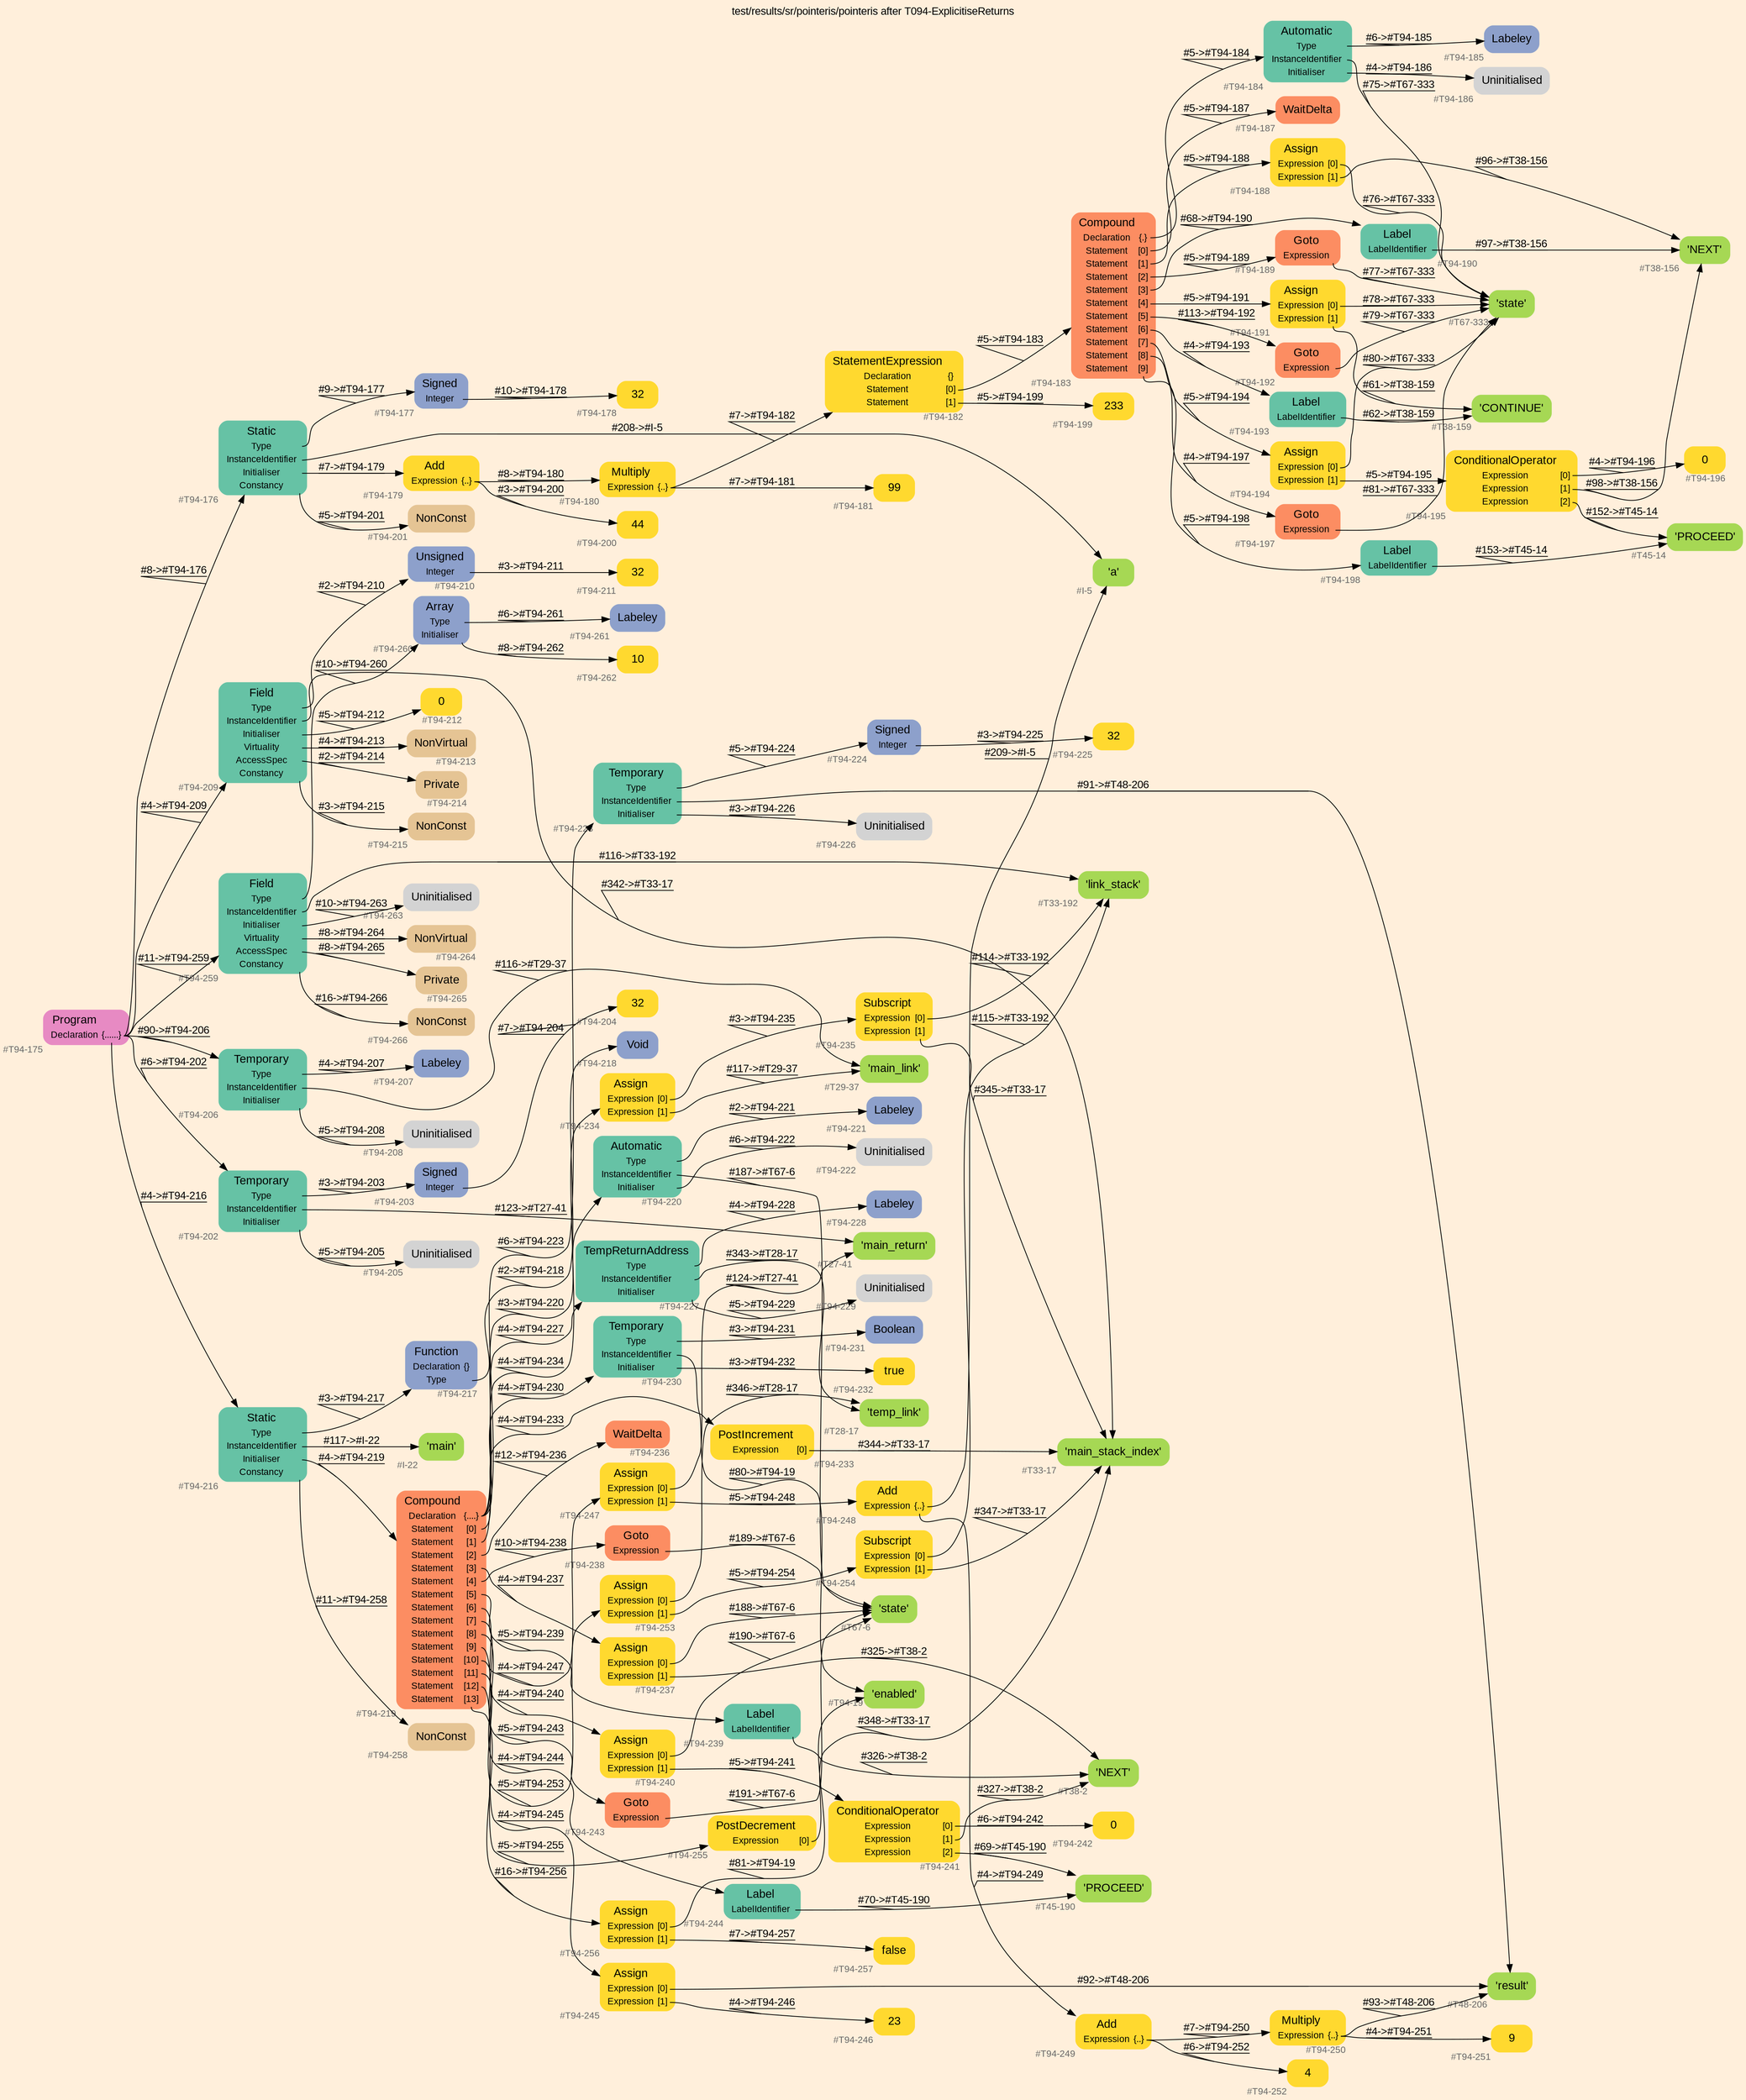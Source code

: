 digraph "test/results/sr/pointeris/pointeris after T094-ExplicitiseReturns" {
label = "test/results/sr/pointeris/pointeris after T094-ExplicitiseReturns"
labelloc = t
graph [
    rankdir = "LR"
    ranksep = 0.3
    bgcolor = antiquewhite1
    color = black
    fontcolor = black
    fontname = "Arial"
];
node [
    fontname = "Arial"
];
edge [
    fontname = "Arial"
];

// -------------------- node figure --------------------
// -------- block #T94-175 ----------
"#T94-175" [
    fillcolor = "/set28/4"
    xlabel = "#T94-175"
    fontsize = "12"
    fontcolor = grey40
    shape = "plaintext"
    label = <<TABLE BORDER="0" CELLBORDER="0" CELLSPACING="0">
     <TR><TD><FONT COLOR="black" POINT-SIZE="15">Program</FONT></TD></TR>
     <TR><TD><FONT COLOR="black" POINT-SIZE="12">Declaration</FONT></TD><TD PORT="port0"><FONT COLOR="black" POINT-SIZE="12">{......}</FONT></TD></TR>
    </TABLE>>
    style = "rounded,filled"
];

// -------- block #T94-176 ----------
"#T94-176" [
    fillcolor = "/set28/1"
    xlabel = "#T94-176"
    fontsize = "12"
    fontcolor = grey40
    shape = "plaintext"
    label = <<TABLE BORDER="0" CELLBORDER="0" CELLSPACING="0">
     <TR><TD><FONT COLOR="black" POINT-SIZE="15">Static</FONT></TD></TR>
     <TR><TD><FONT COLOR="black" POINT-SIZE="12">Type</FONT></TD><TD PORT="port0"></TD></TR>
     <TR><TD><FONT COLOR="black" POINT-SIZE="12">InstanceIdentifier</FONT></TD><TD PORT="port1"></TD></TR>
     <TR><TD><FONT COLOR="black" POINT-SIZE="12">Initialiser</FONT></TD><TD PORT="port2"></TD></TR>
     <TR><TD><FONT COLOR="black" POINT-SIZE="12">Constancy</FONT></TD><TD PORT="port3"></TD></TR>
    </TABLE>>
    style = "rounded,filled"
];

// -------- block #T94-177 ----------
"#T94-177" [
    fillcolor = "/set28/3"
    xlabel = "#T94-177"
    fontsize = "12"
    fontcolor = grey40
    shape = "plaintext"
    label = <<TABLE BORDER="0" CELLBORDER="0" CELLSPACING="0">
     <TR><TD><FONT COLOR="black" POINT-SIZE="15">Signed</FONT></TD></TR>
     <TR><TD><FONT COLOR="black" POINT-SIZE="12">Integer</FONT></TD><TD PORT="port0"></TD></TR>
    </TABLE>>
    style = "rounded,filled"
];

// -------- block #T94-178 ----------
"#T94-178" [
    fillcolor = "/set28/6"
    xlabel = "#T94-178"
    fontsize = "12"
    fontcolor = grey40
    shape = "plaintext"
    label = <<TABLE BORDER="0" CELLBORDER="0" CELLSPACING="0">
     <TR><TD><FONT COLOR="black" POINT-SIZE="15">32</FONT></TD></TR>
    </TABLE>>
    style = "rounded,filled"
];

// -------- block #I-5 ----------
"#I-5" [
    fillcolor = "/set28/5"
    xlabel = "#I-5"
    fontsize = "12"
    fontcolor = grey40
    shape = "plaintext"
    label = <<TABLE BORDER="0" CELLBORDER="0" CELLSPACING="0">
     <TR><TD><FONT COLOR="black" POINT-SIZE="15">'a'</FONT></TD></TR>
    </TABLE>>
    style = "rounded,filled"
];

// -------- block #T94-179 ----------
"#T94-179" [
    fillcolor = "/set28/6"
    xlabel = "#T94-179"
    fontsize = "12"
    fontcolor = grey40
    shape = "plaintext"
    label = <<TABLE BORDER="0" CELLBORDER="0" CELLSPACING="0">
     <TR><TD><FONT COLOR="black" POINT-SIZE="15">Add</FONT></TD></TR>
     <TR><TD><FONT COLOR="black" POINT-SIZE="12">Expression</FONT></TD><TD PORT="port0"><FONT COLOR="black" POINT-SIZE="12">{..}</FONT></TD></TR>
    </TABLE>>
    style = "rounded,filled"
];

// -------- block #T94-180 ----------
"#T94-180" [
    fillcolor = "/set28/6"
    xlabel = "#T94-180"
    fontsize = "12"
    fontcolor = grey40
    shape = "plaintext"
    label = <<TABLE BORDER="0" CELLBORDER="0" CELLSPACING="0">
     <TR><TD><FONT COLOR="black" POINT-SIZE="15">Multiply</FONT></TD></TR>
     <TR><TD><FONT COLOR="black" POINT-SIZE="12">Expression</FONT></TD><TD PORT="port0"><FONT COLOR="black" POINT-SIZE="12">{..}</FONT></TD></TR>
    </TABLE>>
    style = "rounded,filled"
];

// -------- block #T94-181 ----------
"#T94-181" [
    fillcolor = "/set28/6"
    xlabel = "#T94-181"
    fontsize = "12"
    fontcolor = grey40
    shape = "plaintext"
    label = <<TABLE BORDER="0" CELLBORDER="0" CELLSPACING="0">
     <TR><TD><FONT COLOR="black" POINT-SIZE="15">99</FONT></TD></TR>
    </TABLE>>
    style = "rounded,filled"
];

// -------- block #T94-182 ----------
"#T94-182" [
    fillcolor = "/set28/6"
    xlabel = "#T94-182"
    fontsize = "12"
    fontcolor = grey40
    shape = "plaintext"
    label = <<TABLE BORDER="0" CELLBORDER="0" CELLSPACING="0">
     <TR><TD><FONT COLOR="black" POINT-SIZE="15">StatementExpression</FONT></TD></TR>
     <TR><TD><FONT COLOR="black" POINT-SIZE="12">Declaration</FONT></TD><TD PORT="port0"><FONT COLOR="black" POINT-SIZE="12">{}</FONT></TD></TR>
     <TR><TD><FONT COLOR="black" POINT-SIZE="12">Statement</FONT></TD><TD PORT="port1"><FONT COLOR="black" POINT-SIZE="12">[0]</FONT></TD></TR>
     <TR><TD><FONT COLOR="black" POINT-SIZE="12">Statement</FONT></TD><TD PORT="port2"><FONT COLOR="black" POINT-SIZE="12">[1]</FONT></TD></TR>
    </TABLE>>
    style = "rounded,filled"
];

// -------- block #T94-183 ----------
"#T94-183" [
    fillcolor = "/set28/2"
    xlabel = "#T94-183"
    fontsize = "12"
    fontcolor = grey40
    shape = "plaintext"
    label = <<TABLE BORDER="0" CELLBORDER="0" CELLSPACING="0">
     <TR><TD><FONT COLOR="black" POINT-SIZE="15">Compound</FONT></TD></TR>
     <TR><TD><FONT COLOR="black" POINT-SIZE="12">Declaration</FONT></TD><TD PORT="port0"><FONT COLOR="black" POINT-SIZE="12">{.}</FONT></TD></TR>
     <TR><TD><FONT COLOR="black" POINT-SIZE="12">Statement</FONT></TD><TD PORT="port1"><FONT COLOR="black" POINT-SIZE="12">[0]</FONT></TD></TR>
     <TR><TD><FONT COLOR="black" POINT-SIZE="12">Statement</FONT></TD><TD PORT="port2"><FONT COLOR="black" POINT-SIZE="12">[1]</FONT></TD></TR>
     <TR><TD><FONT COLOR="black" POINT-SIZE="12">Statement</FONT></TD><TD PORT="port3"><FONT COLOR="black" POINT-SIZE="12">[2]</FONT></TD></TR>
     <TR><TD><FONT COLOR="black" POINT-SIZE="12">Statement</FONT></TD><TD PORT="port4"><FONT COLOR="black" POINT-SIZE="12">[3]</FONT></TD></TR>
     <TR><TD><FONT COLOR="black" POINT-SIZE="12">Statement</FONT></TD><TD PORT="port5"><FONT COLOR="black" POINT-SIZE="12">[4]</FONT></TD></TR>
     <TR><TD><FONT COLOR="black" POINT-SIZE="12">Statement</FONT></TD><TD PORT="port6"><FONT COLOR="black" POINT-SIZE="12">[5]</FONT></TD></TR>
     <TR><TD><FONT COLOR="black" POINT-SIZE="12">Statement</FONT></TD><TD PORT="port7"><FONT COLOR="black" POINT-SIZE="12">[6]</FONT></TD></TR>
     <TR><TD><FONT COLOR="black" POINT-SIZE="12">Statement</FONT></TD><TD PORT="port8"><FONT COLOR="black" POINT-SIZE="12">[7]</FONT></TD></TR>
     <TR><TD><FONT COLOR="black" POINT-SIZE="12">Statement</FONT></TD><TD PORT="port9"><FONT COLOR="black" POINT-SIZE="12">[8]</FONT></TD></TR>
     <TR><TD><FONT COLOR="black" POINT-SIZE="12">Statement</FONT></TD><TD PORT="port10"><FONT COLOR="black" POINT-SIZE="12">[9]</FONT></TD></TR>
    </TABLE>>
    style = "rounded,filled"
];

// -------- block #T94-184 ----------
"#T94-184" [
    fillcolor = "/set28/1"
    xlabel = "#T94-184"
    fontsize = "12"
    fontcolor = grey40
    shape = "plaintext"
    label = <<TABLE BORDER="0" CELLBORDER="0" CELLSPACING="0">
     <TR><TD><FONT COLOR="black" POINT-SIZE="15">Automatic</FONT></TD></TR>
     <TR><TD><FONT COLOR="black" POINT-SIZE="12">Type</FONT></TD><TD PORT="port0"></TD></TR>
     <TR><TD><FONT COLOR="black" POINT-SIZE="12">InstanceIdentifier</FONT></TD><TD PORT="port1"></TD></TR>
     <TR><TD><FONT COLOR="black" POINT-SIZE="12">Initialiser</FONT></TD><TD PORT="port2"></TD></TR>
    </TABLE>>
    style = "rounded,filled"
];

// -------- block #T94-185 ----------
"#T94-185" [
    fillcolor = "/set28/3"
    xlabel = "#T94-185"
    fontsize = "12"
    fontcolor = grey40
    shape = "plaintext"
    label = <<TABLE BORDER="0" CELLBORDER="0" CELLSPACING="0">
     <TR><TD><FONT COLOR="black" POINT-SIZE="15">Labeley</FONT></TD></TR>
    </TABLE>>
    style = "rounded,filled"
];

// -------- block #T67-333 ----------
"#T67-333" [
    fillcolor = "/set28/5"
    xlabel = "#T67-333"
    fontsize = "12"
    fontcolor = grey40
    shape = "plaintext"
    label = <<TABLE BORDER="0" CELLBORDER="0" CELLSPACING="0">
     <TR><TD><FONT COLOR="black" POINT-SIZE="15">'state'</FONT></TD></TR>
    </TABLE>>
    style = "rounded,filled"
];

// -------- block #T94-186 ----------
"#T94-186" [
    xlabel = "#T94-186"
    fontsize = "12"
    fontcolor = grey40
    shape = "plaintext"
    label = <<TABLE BORDER="0" CELLBORDER="0" CELLSPACING="0">
     <TR><TD><FONT COLOR="black" POINT-SIZE="15">Uninitialised</FONT></TD></TR>
    </TABLE>>
    style = "rounded,filled"
];

// -------- block #T94-187 ----------
"#T94-187" [
    fillcolor = "/set28/2"
    xlabel = "#T94-187"
    fontsize = "12"
    fontcolor = grey40
    shape = "plaintext"
    label = <<TABLE BORDER="0" CELLBORDER="0" CELLSPACING="0">
     <TR><TD><FONT COLOR="black" POINT-SIZE="15">WaitDelta</FONT></TD></TR>
    </TABLE>>
    style = "rounded,filled"
];

// -------- block #T94-188 ----------
"#T94-188" [
    fillcolor = "/set28/6"
    xlabel = "#T94-188"
    fontsize = "12"
    fontcolor = grey40
    shape = "plaintext"
    label = <<TABLE BORDER="0" CELLBORDER="0" CELLSPACING="0">
     <TR><TD><FONT COLOR="black" POINT-SIZE="15">Assign</FONT></TD></TR>
     <TR><TD><FONT COLOR="black" POINT-SIZE="12">Expression</FONT></TD><TD PORT="port0"><FONT COLOR="black" POINT-SIZE="12">[0]</FONT></TD></TR>
     <TR><TD><FONT COLOR="black" POINT-SIZE="12">Expression</FONT></TD><TD PORT="port1"><FONT COLOR="black" POINT-SIZE="12">[1]</FONT></TD></TR>
    </TABLE>>
    style = "rounded,filled"
];

// -------- block #T38-156 ----------
"#T38-156" [
    fillcolor = "/set28/5"
    xlabel = "#T38-156"
    fontsize = "12"
    fontcolor = grey40
    shape = "plaintext"
    label = <<TABLE BORDER="0" CELLBORDER="0" CELLSPACING="0">
     <TR><TD><FONT COLOR="black" POINT-SIZE="15">'NEXT'</FONT></TD></TR>
    </TABLE>>
    style = "rounded,filled"
];

// -------- block #T94-189 ----------
"#T94-189" [
    fillcolor = "/set28/2"
    xlabel = "#T94-189"
    fontsize = "12"
    fontcolor = grey40
    shape = "plaintext"
    label = <<TABLE BORDER="0" CELLBORDER="0" CELLSPACING="0">
     <TR><TD><FONT COLOR="black" POINT-SIZE="15">Goto</FONT></TD></TR>
     <TR><TD><FONT COLOR="black" POINT-SIZE="12">Expression</FONT></TD><TD PORT="port0"></TD></TR>
    </TABLE>>
    style = "rounded,filled"
];

// -------- block #T94-190 ----------
"#T94-190" [
    fillcolor = "/set28/1"
    xlabel = "#T94-190"
    fontsize = "12"
    fontcolor = grey40
    shape = "plaintext"
    label = <<TABLE BORDER="0" CELLBORDER="0" CELLSPACING="0">
     <TR><TD><FONT COLOR="black" POINT-SIZE="15">Label</FONT></TD></TR>
     <TR><TD><FONT COLOR="black" POINT-SIZE="12">LabelIdentifier</FONT></TD><TD PORT="port0"></TD></TR>
    </TABLE>>
    style = "rounded,filled"
];

// -------- block #T94-191 ----------
"#T94-191" [
    fillcolor = "/set28/6"
    xlabel = "#T94-191"
    fontsize = "12"
    fontcolor = grey40
    shape = "plaintext"
    label = <<TABLE BORDER="0" CELLBORDER="0" CELLSPACING="0">
     <TR><TD><FONT COLOR="black" POINT-SIZE="15">Assign</FONT></TD></TR>
     <TR><TD><FONT COLOR="black" POINT-SIZE="12">Expression</FONT></TD><TD PORT="port0"><FONT COLOR="black" POINT-SIZE="12">[0]</FONT></TD></TR>
     <TR><TD><FONT COLOR="black" POINT-SIZE="12">Expression</FONT></TD><TD PORT="port1"><FONT COLOR="black" POINT-SIZE="12">[1]</FONT></TD></TR>
    </TABLE>>
    style = "rounded,filled"
];

// -------- block #T38-159 ----------
"#T38-159" [
    fillcolor = "/set28/5"
    xlabel = "#T38-159"
    fontsize = "12"
    fontcolor = grey40
    shape = "plaintext"
    label = <<TABLE BORDER="0" CELLBORDER="0" CELLSPACING="0">
     <TR><TD><FONT COLOR="black" POINT-SIZE="15">'CONTINUE'</FONT></TD></TR>
    </TABLE>>
    style = "rounded,filled"
];

// -------- block #T94-192 ----------
"#T94-192" [
    fillcolor = "/set28/2"
    xlabel = "#T94-192"
    fontsize = "12"
    fontcolor = grey40
    shape = "plaintext"
    label = <<TABLE BORDER="0" CELLBORDER="0" CELLSPACING="0">
     <TR><TD><FONT COLOR="black" POINT-SIZE="15">Goto</FONT></TD></TR>
     <TR><TD><FONT COLOR="black" POINT-SIZE="12">Expression</FONT></TD><TD PORT="port0"></TD></TR>
    </TABLE>>
    style = "rounded,filled"
];

// -------- block #T94-193 ----------
"#T94-193" [
    fillcolor = "/set28/1"
    xlabel = "#T94-193"
    fontsize = "12"
    fontcolor = grey40
    shape = "plaintext"
    label = <<TABLE BORDER="0" CELLBORDER="0" CELLSPACING="0">
     <TR><TD><FONT COLOR="black" POINT-SIZE="15">Label</FONT></TD></TR>
     <TR><TD><FONT COLOR="black" POINT-SIZE="12">LabelIdentifier</FONT></TD><TD PORT="port0"></TD></TR>
    </TABLE>>
    style = "rounded,filled"
];

// -------- block #T94-194 ----------
"#T94-194" [
    fillcolor = "/set28/6"
    xlabel = "#T94-194"
    fontsize = "12"
    fontcolor = grey40
    shape = "plaintext"
    label = <<TABLE BORDER="0" CELLBORDER="0" CELLSPACING="0">
     <TR><TD><FONT COLOR="black" POINT-SIZE="15">Assign</FONT></TD></TR>
     <TR><TD><FONT COLOR="black" POINT-SIZE="12">Expression</FONT></TD><TD PORT="port0"><FONT COLOR="black" POINT-SIZE="12">[0]</FONT></TD></TR>
     <TR><TD><FONT COLOR="black" POINT-SIZE="12">Expression</FONT></TD><TD PORT="port1"><FONT COLOR="black" POINT-SIZE="12">[1]</FONT></TD></TR>
    </TABLE>>
    style = "rounded,filled"
];

// -------- block #T94-195 ----------
"#T94-195" [
    fillcolor = "/set28/6"
    xlabel = "#T94-195"
    fontsize = "12"
    fontcolor = grey40
    shape = "plaintext"
    label = <<TABLE BORDER="0" CELLBORDER="0" CELLSPACING="0">
     <TR><TD><FONT COLOR="black" POINT-SIZE="15">ConditionalOperator</FONT></TD></TR>
     <TR><TD><FONT COLOR="black" POINT-SIZE="12">Expression</FONT></TD><TD PORT="port0"><FONT COLOR="black" POINT-SIZE="12">[0]</FONT></TD></TR>
     <TR><TD><FONT COLOR="black" POINT-SIZE="12">Expression</FONT></TD><TD PORT="port1"><FONT COLOR="black" POINT-SIZE="12">[1]</FONT></TD></TR>
     <TR><TD><FONT COLOR="black" POINT-SIZE="12">Expression</FONT></TD><TD PORT="port2"><FONT COLOR="black" POINT-SIZE="12">[2]</FONT></TD></TR>
    </TABLE>>
    style = "rounded,filled"
];

// -------- block #T94-196 ----------
"#T94-196" [
    fillcolor = "/set28/6"
    xlabel = "#T94-196"
    fontsize = "12"
    fontcolor = grey40
    shape = "plaintext"
    label = <<TABLE BORDER="0" CELLBORDER="0" CELLSPACING="0">
     <TR><TD><FONT COLOR="black" POINT-SIZE="15">0</FONT></TD></TR>
    </TABLE>>
    style = "rounded,filled"
];

// -------- block #T45-14 ----------
"#T45-14" [
    fillcolor = "/set28/5"
    xlabel = "#T45-14"
    fontsize = "12"
    fontcolor = grey40
    shape = "plaintext"
    label = <<TABLE BORDER="0" CELLBORDER="0" CELLSPACING="0">
     <TR><TD><FONT COLOR="black" POINT-SIZE="15">'PROCEED'</FONT></TD></TR>
    </TABLE>>
    style = "rounded,filled"
];

// -------- block #T94-197 ----------
"#T94-197" [
    fillcolor = "/set28/2"
    xlabel = "#T94-197"
    fontsize = "12"
    fontcolor = grey40
    shape = "plaintext"
    label = <<TABLE BORDER="0" CELLBORDER="0" CELLSPACING="0">
     <TR><TD><FONT COLOR="black" POINT-SIZE="15">Goto</FONT></TD></TR>
     <TR><TD><FONT COLOR="black" POINT-SIZE="12">Expression</FONT></TD><TD PORT="port0"></TD></TR>
    </TABLE>>
    style = "rounded,filled"
];

// -------- block #T94-198 ----------
"#T94-198" [
    fillcolor = "/set28/1"
    xlabel = "#T94-198"
    fontsize = "12"
    fontcolor = grey40
    shape = "plaintext"
    label = <<TABLE BORDER="0" CELLBORDER="0" CELLSPACING="0">
     <TR><TD><FONT COLOR="black" POINT-SIZE="15">Label</FONT></TD></TR>
     <TR><TD><FONT COLOR="black" POINT-SIZE="12">LabelIdentifier</FONT></TD><TD PORT="port0"></TD></TR>
    </TABLE>>
    style = "rounded,filled"
];

// -------- block #T94-199 ----------
"#T94-199" [
    fillcolor = "/set28/6"
    xlabel = "#T94-199"
    fontsize = "12"
    fontcolor = grey40
    shape = "plaintext"
    label = <<TABLE BORDER="0" CELLBORDER="0" CELLSPACING="0">
     <TR><TD><FONT COLOR="black" POINT-SIZE="15">233</FONT></TD></TR>
    </TABLE>>
    style = "rounded,filled"
];

// -------- block #T94-200 ----------
"#T94-200" [
    fillcolor = "/set28/6"
    xlabel = "#T94-200"
    fontsize = "12"
    fontcolor = grey40
    shape = "plaintext"
    label = <<TABLE BORDER="0" CELLBORDER="0" CELLSPACING="0">
     <TR><TD><FONT COLOR="black" POINT-SIZE="15">44</FONT></TD></TR>
    </TABLE>>
    style = "rounded,filled"
];

// -------- block #T94-201 ----------
"#T94-201" [
    fillcolor = "/set28/7"
    xlabel = "#T94-201"
    fontsize = "12"
    fontcolor = grey40
    shape = "plaintext"
    label = <<TABLE BORDER="0" CELLBORDER="0" CELLSPACING="0">
     <TR><TD><FONT COLOR="black" POINT-SIZE="15">NonConst</FONT></TD></TR>
    </TABLE>>
    style = "rounded,filled"
];

// -------- block #T94-202 ----------
"#T94-202" [
    fillcolor = "/set28/1"
    xlabel = "#T94-202"
    fontsize = "12"
    fontcolor = grey40
    shape = "plaintext"
    label = <<TABLE BORDER="0" CELLBORDER="0" CELLSPACING="0">
     <TR><TD><FONT COLOR="black" POINT-SIZE="15">Temporary</FONT></TD></TR>
     <TR><TD><FONT COLOR="black" POINT-SIZE="12">Type</FONT></TD><TD PORT="port0"></TD></TR>
     <TR><TD><FONT COLOR="black" POINT-SIZE="12">InstanceIdentifier</FONT></TD><TD PORT="port1"></TD></TR>
     <TR><TD><FONT COLOR="black" POINT-SIZE="12">Initialiser</FONT></TD><TD PORT="port2"></TD></TR>
    </TABLE>>
    style = "rounded,filled"
];

// -------- block #T94-203 ----------
"#T94-203" [
    fillcolor = "/set28/3"
    xlabel = "#T94-203"
    fontsize = "12"
    fontcolor = grey40
    shape = "plaintext"
    label = <<TABLE BORDER="0" CELLBORDER="0" CELLSPACING="0">
     <TR><TD><FONT COLOR="black" POINT-SIZE="15">Signed</FONT></TD></TR>
     <TR><TD><FONT COLOR="black" POINT-SIZE="12">Integer</FONT></TD><TD PORT="port0"></TD></TR>
    </TABLE>>
    style = "rounded,filled"
];

// -------- block #T94-204 ----------
"#T94-204" [
    fillcolor = "/set28/6"
    xlabel = "#T94-204"
    fontsize = "12"
    fontcolor = grey40
    shape = "plaintext"
    label = <<TABLE BORDER="0" CELLBORDER="0" CELLSPACING="0">
     <TR><TD><FONT COLOR="black" POINT-SIZE="15">32</FONT></TD></TR>
    </TABLE>>
    style = "rounded,filled"
];

// -------- block #T27-41 ----------
"#T27-41" [
    fillcolor = "/set28/5"
    xlabel = "#T27-41"
    fontsize = "12"
    fontcolor = grey40
    shape = "plaintext"
    label = <<TABLE BORDER="0" CELLBORDER="0" CELLSPACING="0">
     <TR><TD><FONT COLOR="black" POINT-SIZE="15">'main_return'</FONT></TD></TR>
    </TABLE>>
    style = "rounded,filled"
];

// -------- block #T94-205 ----------
"#T94-205" [
    xlabel = "#T94-205"
    fontsize = "12"
    fontcolor = grey40
    shape = "plaintext"
    label = <<TABLE BORDER="0" CELLBORDER="0" CELLSPACING="0">
     <TR><TD><FONT COLOR="black" POINT-SIZE="15">Uninitialised</FONT></TD></TR>
    </TABLE>>
    style = "rounded,filled"
];

// -------- block #T94-206 ----------
"#T94-206" [
    fillcolor = "/set28/1"
    xlabel = "#T94-206"
    fontsize = "12"
    fontcolor = grey40
    shape = "plaintext"
    label = <<TABLE BORDER="0" CELLBORDER="0" CELLSPACING="0">
     <TR><TD><FONT COLOR="black" POINT-SIZE="15">Temporary</FONT></TD></TR>
     <TR><TD><FONT COLOR="black" POINT-SIZE="12">Type</FONT></TD><TD PORT="port0"></TD></TR>
     <TR><TD><FONT COLOR="black" POINT-SIZE="12">InstanceIdentifier</FONT></TD><TD PORT="port1"></TD></TR>
     <TR><TD><FONT COLOR="black" POINT-SIZE="12">Initialiser</FONT></TD><TD PORT="port2"></TD></TR>
    </TABLE>>
    style = "rounded,filled"
];

// -------- block #T94-207 ----------
"#T94-207" [
    fillcolor = "/set28/3"
    xlabel = "#T94-207"
    fontsize = "12"
    fontcolor = grey40
    shape = "plaintext"
    label = <<TABLE BORDER="0" CELLBORDER="0" CELLSPACING="0">
     <TR><TD><FONT COLOR="black" POINT-SIZE="15">Labeley</FONT></TD></TR>
    </TABLE>>
    style = "rounded,filled"
];

// -------- block #T29-37 ----------
"#T29-37" [
    fillcolor = "/set28/5"
    xlabel = "#T29-37"
    fontsize = "12"
    fontcolor = grey40
    shape = "plaintext"
    label = <<TABLE BORDER="0" CELLBORDER="0" CELLSPACING="0">
     <TR><TD><FONT COLOR="black" POINT-SIZE="15">'main_link'</FONT></TD></TR>
    </TABLE>>
    style = "rounded,filled"
];

// -------- block #T94-208 ----------
"#T94-208" [
    xlabel = "#T94-208"
    fontsize = "12"
    fontcolor = grey40
    shape = "plaintext"
    label = <<TABLE BORDER="0" CELLBORDER="0" CELLSPACING="0">
     <TR><TD><FONT COLOR="black" POINT-SIZE="15">Uninitialised</FONT></TD></TR>
    </TABLE>>
    style = "rounded,filled"
];

// -------- block #T94-209 ----------
"#T94-209" [
    fillcolor = "/set28/1"
    xlabel = "#T94-209"
    fontsize = "12"
    fontcolor = grey40
    shape = "plaintext"
    label = <<TABLE BORDER="0" CELLBORDER="0" CELLSPACING="0">
     <TR><TD><FONT COLOR="black" POINT-SIZE="15">Field</FONT></TD></TR>
     <TR><TD><FONT COLOR="black" POINT-SIZE="12">Type</FONT></TD><TD PORT="port0"></TD></TR>
     <TR><TD><FONT COLOR="black" POINT-SIZE="12">InstanceIdentifier</FONT></TD><TD PORT="port1"></TD></TR>
     <TR><TD><FONT COLOR="black" POINT-SIZE="12">Initialiser</FONT></TD><TD PORT="port2"></TD></TR>
     <TR><TD><FONT COLOR="black" POINT-SIZE="12">Virtuality</FONT></TD><TD PORT="port3"></TD></TR>
     <TR><TD><FONT COLOR="black" POINT-SIZE="12">AccessSpec</FONT></TD><TD PORT="port4"></TD></TR>
     <TR><TD><FONT COLOR="black" POINT-SIZE="12">Constancy</FONT></TD><TD PORT="port5"></TD></TR>
    </TABLE>>
    style = "rounded,filled"
];

// -------- block #T94-210 ----------
"#T94-210" [
    fillcolor = "/set28/3"
    xlabel = "#T94-210"
    fontsize = "12"
    fontcolor = grey40
    shape = "plaintext"
    label = <<TABLE BORDER="0" CELLBORDER="0" CELLSPACING="0">
     <TR><TD><FONT COLOR="black" POINT-SIZE="15">Unsigned</FONT></TD></TR>
     <TR><TD><FONT COLOR="black" POINT-SIZE="12">Integer</FONT></TD><TD PORT="port0"></TD></TR>
    </TABLE>>
    style = "rounded,filled"
];

// -------- block #T94-211 ----------
"#T94-211" [
    fillcolor = "/set28/6"
    xlabel = "#T94-211"
    fontsize = "12"
    fontcolor = grey40
    shape = "plaintext"
    label = <<TABLE BORDER="0" CELLBORDER="0" CELLSPACING="0">
     <TR><TD><FONT COLOR="black" POINT-SIZE="15">32</FONT></TD></TR>
    </TABLE>>
    style = "rounded,filled"
];

// -------- block #T33-17 ----------
"#T33-17" [
    fillcolor = "/set28/5"
    xlabel = "#T33-17"
    fontsize = "12"
    fontcolor = grey40
    shape = "plaintext"
    label = <<TABLE BORDER="0" CELLBORDER="0" CELLSPACING="0">
     <TR><TD><FONT COLOR="black" POINT-SIZE="15">'main_stack_index'</FONT></TD></TR>
    </TABLE>>
    style = "rounded,filled"
];

// -------- block #T94-212 ----------
"#T94-212" [
    fillcolor = "/set28/6"
    xlabel = "#T94-212"
    fontsize = "12"
    fontcolor = grey40
    shape = "plaintext"
    label = <<TABLE BORDER="0" CELLBORDER="0" CELLSPACING="0">
     <TR><TD><FONT COLOR="black" POINT-SIZE="15">0</FONT></TD></TR>
    </TABLE>>
    style = "rounded,filled"
];

// -------- block #T94-213 ----------
"#T94-213" [
    fillcolor = "/set28/7"
    xlabel = "#T94-213"
    fontsize = "12"
    fontcolor = grey40
    shape = "plaintext"
    label = <<TABLE BORDER="0" CELLBORDER="0" CELLSPACING="0">
     <TR><TD><FONT COLOR="black" POINT-SIZE="15">NonVirtual</FONT></TD></TR>
    </TABLE>>
    style = "rounded,filled"
];

// -------- block #T94-214 ----------
"#T94-214" [
    fillcolor = "/set28/7"
    xlabel = "#T94-214"
    fontsize = "12"
    fontcolor = grey40
    shape = "plaintext"
    label = <<TABLE BORDER="0" CELLBORDER="0" CELLSPACING="0">
     <TR><TD><FONT COLOR="black" POINT-SIZE="15">Private</FONT></TD></TR>
    </TABLE>>
    style = "rounded,filled"
];

// -------- block #T94-215 ----------
"#T94-215" [
    fillcolor = "/set28/7"
    xlabel = "#T94-215"
    fontsize = "12"
    fontcolor = grey40
    shape = "plaintext"
    label = <<TABLE BORDER="0" CELLBORDER="0" CELLSPACING="0">
     <TR><TD><FONT COLOR="black" POINT-SIZE="15">NonConst</FONT></TD></TR>
    </TABLE>>
    style = "rounded,filled"
];

// -------- block #T94-216 ----------
"#T94-216" [
    fillcolor = "/set28/1"
    xlabel = "#T94-216"
    fontsize = "12"
    fontcolor = grey40
    shape = "plaintext"
    label = <<TABLE BORDER="0" CELLBORDER="0" CELLSPACING="0">
     <TR><TD><FONT COLOR="black" POINT-SIZE="15">Static</FONT></TD></TR>
     <TR><TD><FONT COLOR="black" POINT-SIZE="12">Type</FONT></TD><TD PORT="port0"></TD></TR>
     <TR><TD><FONT COLOR="black" POINT-SIZE="12">InstanceIdentifier</FONT></TD><TD PORT="port1"></TD></TR>
     <TR><TD><FONT COLOR="black" POINT-SIZE="12">Initialiser</FONT></TD><TD PORT="port2"></TD></TR>
     <TR><TD><FONT COLOR="black" POINT-SIZE="12">Constancy</FONT></TD><TD PORT="port3"></TD></TR>
    </TABLE>>
    style = "rounded,filled"
];

// -------- block #T94-217 ----------
"#T94-217" [
    fillcolor = "/set28/3"
    xlabel = "#T94-217"
    fontsize = "12"
    fontcolor = grey40
    shape = "plaintext"
    label = <<TABLE BORDER="0" CELLBORDER="0" CELLSPACING="0">
     <TR><TD><FONT COLOR="black" POINT-SIZE="15">Function</FONT></TD></TR>
     <TR><TD><FONT COLOR="black" POINT-SIZE="12">Declaration</FONT></TD><TD PORT="port0"><FONT COLOR="black" POINT-SIZE="12">{}</FONT></TD></TR>
     <TR><TD><FONT COLOR="black" POINT-SIZE="12">Type</FONT></TD><TD PORT="port1"></TD></TR>
    </TABLE>>
    style = "rounded,filled"
];

// -------- block #T94-218 ----------
"#T94-218" [
    fillcolor = "/set28/3"
    xlabel = "#T94-218"
    fontsize = "12"
    fontcolor = grey40
    shape = "plaintext"
    label = <<TABLE BORDER="0" CELLBORDER="0" CELLSPACING="0">
     <TR><TD><FONT COLOR="black" POINT-SIZE="15">Void</FONT></TD></TR>
    </TABLE>>
    style = "rounded,filled"
];

// -------- block #I-22 ----------
"#I-22" [
    fillcolor = "/set28/5"
    xlabel = "#I-22"
    fontsize = "12"
    fontcolor = grey40
    shape = "plaintext"
    label = <<TABLE BORDER="0" CELLBORDER="0" CELLSPACING="0">
     <TR><TD><FONT COLOR="black" POINT-SIZE="15">'main'</FONT></TD></TR>
    </TABLE>>
    style = "rounded,filled"
];

// -------- block #T94-219 ----------
"#T94-219" [
    fillcolor = "/set28/2"
    xlabel = "#T94-219"
    fontsize = "12"
    fontcolor = grey40
    shape = "plaintext"
    label = <<TABLE BORDER="0" CELLBORDER="0" CELLSPACING="0">
     <TR><TD><FONT COLOR="black" POINT-SIZE="15">Compound</FONT></TD></TR>
     <TR><TD><FONT COLOR="black" POINT-SIZE="12">Declaration</FONT></TD><TD PORT="port0"><FONT COLOR="black" POINT-SIZE="12">{....}</FONT></TD></TR>
     <TR><TD><FONT COLOR="black" POINT-SIZE="12">Statement</FONT></TD><TD PORT="port1"><FONT COLOR="black" POINT-SIZE="12">[0]</FONT></TD></TR>
     <TR><TD><FONT COLOR="black" POINT-SIZE="12">Statement</FONT></TD><TD PORT="port2"><FONT COLOR="black" POINT-SIZE="12">[1]</FONT></TD></TR>
     <TR><TD><FONT COLOR="black" POINT-SIZE="12">Statement</FONT></TD><TD PORT="port3"><FONT COLOR="black" POINT-SIZE="12">[2]</FONT></TD></TR>
     <TR><TD><FONT COLOR="black" POINT-SIZE="12">Statement</FONT></TD><TD PORT="port4"><FONT COLOR="black" POINT-SIZE="12">[3]</FONT></TD></TR>
     <TR><TD><FONT COLOR="black" POINT-SIZE="12">Statement</FONT></TD><TD PORT="port5"><FONT COLOR="black" POINT-SIZE="12">[4]</FONT></TD></TR>
     <TR><TD><FONT COLOR="black" POINT-SIZE="12">Statement</FONT></TD><TD PORT="port6"><FONT COLOR="black" POINT-SIZE="12">[5]</FONT></TD></TR>
     <TR><TD><FONT COLOR="black" POINT-SIZE="12">Statement</FONT></TD><TD PORT="port7"><FONT COLOR="black" POINT-SIZE="12">[6]</FONT></TD></TR>
     <TR><TD><FONT COLOR="black" POINT-SIZE="12">Statement</FONT></TD><TD PORT="port8"><FONT COLOR="black" POINT-SIZE="12">[7]</FONT></TD></TR>
     <TR><TD><FONT COLOR="black" POINT-SIZE="12">Statement</FONT></TD><TD PORT="port9"><FONT COLOR="black" POINT-SIZE="12">[8]</FONT></TD></TR>
     <TR><TD><FONT COLOR="black" POINT-SIZE="12">Statement</FONT></TD><TD PORT="port10"><FONT COLOR="black" POINT-SIZE="12">[9]</FONT></TD></TR>
     <TR><TD><FONT COLOR="black" POINT-SIZE="12">Statement</FONT></TD><TD PORT="port11"><FONT COLOR="black" POINT-SIZE="12">[10]</FONT></TD></TR>
     <TR><TD><FONT COLOR="black" POINT-SIZE="12">Statement</FONT></TD><TD PORT="port12"><FONT COLOR="black" POINT-SIZE="12">[11]</FONT></TD></TR>
     <TR><TD><FONT COLOR="black" POINT-SIZE="12">Statement</FONT></TD><TD PORT="port13"><FONT COLOR="black" POINT-SIZE="12">[12]</FONT></TD></TR>
     <TR><TD><FONT COLOR="black" POINT-SIZE="12">Statement</FONT></TD><TD PORT="port14"><FONT COLOR="black" POINT-SIZE="12">[13]</FONT></TD></TR>
    </TABLE>>
    style = "rounded,filled"
];

// -------- block #T94-220 ----------
"#T94-220" [
    fillcolor = "/set28/1"
    xlabel = "#T94-220"
    fontsize = "12"
    fontcolor = grey40
    shape = "plaintext"
    label = <<TABLE BORDER="0" CELLBORDER="0" CELLSPACING="0">
     <TR><TD><FONT COLOR="black" POINT-SIZE="15">Automatic</FONT></TD></TR>
     <TR><TD><FONT COLOR="black" POINT-SIZE="12">Type</FONT></TD><TD PORT="port0"></TD></TR>
     <TR><TD><FONT COLOR="black" POINT-SIZE="12">InstanceIdentifier</FONT></TD><TD PORT="port1"></TD></TR>
     <TR><TD><FONT COLOR="black" POINT-SIZE="12">Initialiser</FONT></TD><TD PORT="port2"></TD></TR>
    </TABLE>>
    style = "rounded,filled"
];

// -------- block #T94-221 ----------
"#T94-221" [
    fillcolor = "/set28/3"
    xlabel = "#T94-221"
    fontsize = "12"
    fontcolor = grey40
    shape = "plaintext"
    label = <<TABLE BORDER="0" CELLBORDER="0" CELLSPACING="0">
     <TR><TD><FONT COLOR="black" POINT-SIZE="15">Labeley</FONT></TD></TR>
    </TABLE>>
    style = "rounded,filled"
];

// -------- block #T67-6 ----------
"#T67-6" [
    fillcolor = "/set28/5"
    xlabel = "#T67-6"
    fontsize = "12"
    fontcolor = grey40
    shape = "plaintext"
    label = <<TABLE BORDER="0" CELLBORDER="0" CELLSPACING="0">
     <TR><TD><FONT COLOR="black" POINT-SIZE="15">'state'</FONT></TD></TR>
    </TABLE>>
    style = "rounded,filled"
];

// -------- block #T94-222 ----------
"#T94-222" [
    xlabel = "#T94-222"
    fontsize = "12"
    fontcolor = grey40
    shape = "plaintext"
    label = <<TABLE BORDER="0" CELLBORDER="0" CELLSPACING="0">
     <TR><TD><FONT COLOR="black" POINT-SIZE="15">Uninitialised</FONT></TD></TR>
    </TABLE>>
    style = "rounded,filled"
];

// -------- block #T94-223 ----------
"#T94-223" [
    fillcolor = "/set28/1"
    xlabel = "#T94-223"
    fontsize = "12"
    fontcolor = grey40
    shape = "plaintext"
    label = <<TABLE BORDER="0" CELLBORDER="0" CELLSPACING="0">
     <TR><TD><FONT COLOR="black" POINT-SIZE="15">Temporary</FONT></TD></TR>
     <TR><TD><FONT COLOR="black" POINT-SIZE="12">Type</FONT></TD><TD PORT="port0"></TD></TR>
     <TR><TD><FONT COLOR="black" POINT-SIZE="12">InstanceIdentifier</FONT></TD><TD PORT="port1"></TD></TR>
     <TR><TD><FONT COLOR="black" POINT-SIZE="12">Initialiser</FONT></TD><TD PORT="port2"></TD></TR>
    </TABLE>>
    style = "rounded,filled"
];

// -------- block #T94-224 ----------
"#T94-224" [
    fillcolor = "/set28/3"
    xlabel = "#T94-224"
    fontsize = "12"
    fontcolor = grey40
    shape = "plaintext"
    label = <<TABLE BORDER="0" CELLBORDER="0" CELLSPACING="0">
     <TR><TD><FONT COLOR="black" POINT-SIZE="15">Signed</FONT></TD></TR>
     <TR><TD><FONT COLOR="black" POINT-SIZE="12">Integer</FONT></TD><TD PORT="port0"></TD></TR>
    </TABLE>>
    style = "rounded,filled"
];

// -------- block #T94-225 ----------
"#T94-225" [
    fillcolor = "/set28/6"
    xlabel = "#T94-225"
    fontsize = "12"
    fontcolor = grey40
    shape = "plaintext"
    label = <<TABLE BORDER="0" CELLBORDER="0" CELLSPACING="0">
     <TR><TD><FONT COLOR="black" POINT-SIZE="15">32</FONT></TD></TR>
    </TABLE>>
    style = "rounded,filled"
];

// -------- block #T48-206 ----------
"#T48-206" [
    fillcolor = "/set28/5"
    xlabel = "#T48-206"
    fontsize = "12"
    fontcolor = grey40
    shape = "plaintext"
    label = <<TABLE BORDER="0" CELLBORDER="0" CELLSPACING="0">
     <TR><TD><FONT COLOR="black" POINT-SIZE="15">'result'</FONT></TD></TR>
    </TABLE>>
    style = "rounded,filled"
];

// -------- block #T94-226 ----------
"#T94-226" [
    xlabel = "#T94-226"
    fontsize = "12"
    fontcolor = grey40
    shape = "plaintext"
    label = <<TABLE BORDER="0" CELLBORDER="0" CELLSPACING="0">
     <TR><TD><FONT COLOR="black" POINT-SIZE="15">Uninitialised</FONT></TD></TR>
    </TABLE>>
    style = "rounded,filled"
];

// -------- block #T94-227 ----------
"#T94-227" [
    fillcolor = "/set28/1"
    xlabel = "#T94-227"
    fontsize = "12"
    fontcolor = grey40
    shape = "plaintext"
    label = <<TABLE BORDER="0" CELLBORDER="0" CELLSPACING="0">
     <TR><TD><FONT COLOR="black" POINT-SIZE="15">TempReturnAddress</FONT></TD></TR>
     <TR><TD><FONT COLOR="black" POINT-SIZE="12">Type</FONT></TD><TD PORT="port0"></TD></TR>
     <TR><TD><FONT COLOR="black" POINT-SIZE="12">InstanceIdentifier</FONT></TD><TD PORT="port1"></TD></TR>
     <TR><TD><FONT COLOR="black" POINT-SIZE="12">Initialiser</FONT></TD><TD PORT="port2"></TD></TR>
    </TABLE>>
    style = "rounded,filled"
];

// -------- block #T94-228 ----------
"#T94-228" [
    fillcolor = "/set28/3"
    xlabel = "#T94-228"
    fontsize = "12"
    fontcolor = grey40
    shape = "plaintext"
    label = <<TABLE BORDER="0" CELLBORDER="0" CELLSPACING="0">
     <TR><TD><FONT COLOR="black" POINT-SIZE="15">Labeley</FONT></TD></TR>
    </TABLE>>
    style = "rounded,filled"
];

// -------- block #T28-17 ----------
"#T28-17" [
    fillcolor = "/set28/5"
    xlabel = "#T28-17"
    fontsize = "12"
    fontcolor = grey40
    shape = "plaintext"
    label = <<TABLE BORDER="0" CELLBORDER="0" CELLSPACING="0">
     <TR><TD><FONT COLOR="black" POINT-SIZE="15">'temp_link'</FONT></TD></TR>
    </TABLE>>
    style = "rounded,filled"
];

// -------- block #T94-229 ----------
"#T94-229" [
    xlabel = "#T94-229"
    fontsize = "12"
    fontcolor = grey40
    shape = "plaintext"
    label = <<TABLE BORDER="0" CELLBORDER="0" CELLSPACING="0">
     <TR><TD><FONT COLOR="black" POINT-SIZE="15">Uninitialised</FONT></TD></TR>
    </TABLE>>
    style = "rounded,filled"
];

// -------- block #T94-230 ----------
"#T94-230" [
    fillcolor = "/set28/1"
    xlabel = "#T94-230"
    fontsize = "12"
    fontcolor = grey40
    shape = "plaintext"
    label = <<TABLE BORDER="0" CELLBORDER="0" CELLSPACING="0">
     <TR><TD><FONT COLOR="black" POINT-SIZE="15">Temporary</FONT></TD></TR>
     <TR><TD><FONT COLOR="black" POINT-SIZE="12">Type</FONT></TD><TD PORT="port0"></TD></TR>
     <TR><TD><FONT COLOR="black" POINT-SIZE="12">InstanceIdentifier</FONT></TD><TD PORT="port1"></TD></TR>
     <TR><TD><FONT COLOR="black" POINT-SIZE="12">Initialiser</FONT></TD><TD PORT="port2"></TD></TR>
    </TABLE>>
    style = "rounded,filled"
];

// -------- block #T94-231 ----------
"#T94-231" [
    fillcolor = "/set28/3"
    xlabel = "#T94-231"
    fontsize = "12"
    fontcolor = grey40
    shape = "plaintext"
    label = <<TABLE BORDER="0" CELLBORDER="0" CELLSPACING="0">
     <TR><TD><FONT COLOR="black" POINT-SIZE="15">Boolean</FONT></TD></TR>
    </TABLE>>
    style = "rounded,filled"
];

// -------- block #T94-19 ----------
"#T94-19" [
    fillcolor = "/set28/5"
    xlabel = "#T94-19"
    fontsize = "12"
    fontcolor = grey40
    shape = "plaintext"
    label = <<TABLE BORDER="0" CELLBORDER="0" CELLSPACING="0">
     <TR><TD><FONT COLOR="black" POINT-SIZE="15">'enabled'</FONT></TD></TR>
    </TABLE>>
    style = "rounded,filled"
];

// -------- block #T94-232 ----------
"#T94-232" [
    fillcolor = "/set28/6"
    xlabel = "#T94-232"
    fontsize = "12"
    fontcolor = grey40
    shape = "plaintext"
    label = <<TABLE BORDER="0" CELLBORDER="0" CELLSPACING="0">
     <TR><TD><FONT COLOR="black" POINT-SIZE="15">true</FONT></TD></TR>
    </TABLE>>
    style = "rounded,filled"
];

// -------- block #T94-233 ----------
"#T94-233" [
    fillcolor = "/set28/6"
    xlabel = "#T94-233"
    fontsize = "12"
    fontcolor = grey40
    shape = "plaintext"
    label = <<TABLE BORDER="0" CELLBORDER="0" CELLSPACING="0">
     <TR><TD><FONT COLOR="black" POINT-SIZE="15">PostIncrement</FONT></TD></TR>
     <TR><TD><FONT COLOR="black" POINT-SIZE="12">Expression</FONT></TD><TD PORT="port0"><FONT COLOR="black" POINT-SIZE="12">[0]</FONT></TD></TR>
    </TABLE>>
    style = "rounded,filled"
];

// -------- block #T94-234 ----------
"#T94-234" [
    fillcolor = "/set28/6"
    xlabel = "#T94-234"
    fontsize = "12"
    fontcolor = grey40
    shape = "plaintext"
    label = <<TABLE BORDER="0" CELLBORDER="0" CELLSPACING="0">
     <TR><TD><FONT COLOR="black" POINT-SIZE="15">Assign</FONT></TD></TR>
     <TR><TD><FONT COLOR="black" POINT-SIZE="12">Expression</FONT></TD><TD PORT="port0"><FONT COLOR="black" POINT-SIZE="12">[0]</FONT></TD></TR>
     <TR><TD><FONT COLOR="black" POINT-SIZE="12">Expression</FONT></TD><TD PORT="port1"><FONT COLOR="black" POINT-SIZE="12">[1]</FONT></TD></TR>
    </TABLE>>
    style = "rounded,filled"
];

// -------- block #T94-235 ----------
"#T94-235" [
    fillcolor = "/set28/6"
    xlabel = "#T94-235"
    fontsize = "12"
    fontcolor = grey40
    shape = "plaintext"
    label = <<TABLE BORDER="0" CELLBORDER="0" CELLSPACING="0">
     <TR><TD><FONT COLOR="black" POINT-SIZE="15">Subscript</FONT></TD></TR>
     <TR><TD><FONT COLOR="black" POINT-SIZE="12">Expression</FONT></TD><TD PORT="port0"><FONT COLOR="black" POINT-SIZE="12">[0]</FONT></TD></TR>
     <TR><TD><FONT COLOR="black" POINT-SIZE="12">Expression</FONT></TD><TD PORT="port1"><FONT COLOR="black" POINT-SIZE="12">[1]</FONT></TD></TR>
    </TABLE>>
    style = "rounded,filled"
];

// -------- block #T33-192 ----------
"#T33-192" [
    fillcolor = "/set28/5"
    xlabel = "#T33-192"
    fontsize = "12"
    fontcolor = grey40
    shape = "plaintext"
    label = <<TABLE BORDER="0" CELLBORDER="0" CELLSPACING="0">
     <TR><TD><FONT COLOR="black" POINT-SIZE="15">'link_stack'</FONT></TD></TR>
    </TABLE>>
    style = "rounded,filled"
];

// -------- block #T94-236 ----------
"#T94-236" [
    fillcolor = "/set28/2"
    xlabel = "#T94-236"
    fontsize = "12"
    fontcolor = grey40
    shape = "plaintext"
    label = <<TABLE BORDER="0" CELLBORDER="0" CELLSPACING="0">
     <TR><TD><FONT COLOR="black" POINT-SIZE="15">WaitDelta</FONT></TD></TR>
    </TABLE>>
    style = "rounded,filled"
];

// -------- block #T94-237 ----------
"#T94-237" [
    fillcolor = "/set28/6"
    xlabel = "#T94-237"
    fontsize = "12"
    fontcolor = grey40
    shape = "plaintext"
    label = <<TABLE BORDER="0" CELLBORDER="0" CELLSPACING="0">
     <TR><TD><FONT COLOR="black" POINT-SIZE="15">Assign</FONT></TD></TR>
     <TR><TD><FONT COLOR="black" POINT-SIZE="12">Expression</FONT></TD><TD PORT="port0"><FONT COLOR="black" POINT-SIZE="12">[0]</FONT></TD></TR>
     <TR><TD><FONT COLOR="black" POINT-SIZE="12">Expression</FONT></TD><TD PORT="port1"><FONT COLOR="black" POINT-SIZE="12">[1]</FONT></TD></TR>
    </TABLE>>
    style = "rounded,filled"
];

// -------- block #T38-2 ----------
"#T38-2" [
    fillcolor = "/set28/5"
    xlabel = "#T38-2"
    fontsize = "12"
    fontcolor = grey40
    shape = "plaintext"
    label = <<TABLE BORDER="0" CELLBORDER="0" CELLSPACING="0">
     <TR><TD><FONT COLOR="black" POINT-SIZE="15">'NEXT'</FONT></TD></TR>
    </TABLE>>
    style = "rounded,filled"
];

// -------- block #T94-238 ----------
"#T94-238" [
    fillcolor = "/set28/2"
    xlabel = "#T94-238"
    fontsize = "12"
    fontcolor = grey40
    shape = "plaintext"
    label = <<TABLE BORDER="0" CELLBORDER="0" CELLSPACING="0">
     <TR><TD><FONT COLOR="black" POINT-SIZE="15">Goto</FONT></TD></TR>
     <TR><TD><FONT COLOR="black" POINT-SIZE="12">Expression</FONT></TD><TD PORT="port0"></TD></TR>
    </TABLE>>
    style = "rounded,filled"
];

// -------- block #T94-239 ----------
"#T94-239" [
    fillcolor = "/set28/1"
    xlabel = "#T94-239"
    fontsize = "12"
    fontcolor = grey40
    shape = "plaintext"
    label = <<TABLE BORDER="0" CELLBORDER="0" CELLSPACING="0">
     <TR><TD><FONT COLOR="black" POINT-SIZE="15">Label</FONT></TD></TR>
     <TR><TD><FONT COLOR="black" POINT-SIZE="12">LabelIdentifier</FONT></TD><TD PORT="port0"></TD></TR>
    </TABLE>>
    style = "rounded,filled"
];

// -------- block #T94-240 ----------
"#T94-240" [
    fillcolor = "/set28/6"
    xlabel = "#T94-240"
    fontsize = "12"
    fontcolor = grey40
    shape = "plaintext"
    label = <<TABLE BORDER="0" CELLBORDER="0" CELLSPACING="0">
     <TR><TD><FONT COLOR="black" POINT-SIZE="15">Assign</FONT></TD></TR>
     <TR><TD><FONT COLOR="black" POINT-SIZE="12">Expression</FONT></TD><TD PORT="port0"><FONT COLOR="black" POINT-SIZE="12">[0]</FONT></TD></TR>
     <TR><TD><FONT COLOR="black" POINT-SIZE="12">Expression</FONT></TD><TD PORT="port1"><FONT COLOR="black" POINT-SIZE="12">[1]</FONT></TD></TR>
    </TABLE>>
    style = "rounded,filled"
];

// -------- block #T94-241 ----------
"#T94-241" [
    fillcolor = "/set28/6"
    xlabel = "#T94-241"
    fontsize = "12"
    fontcolor = grey40
    shape = "plaintext"
    label = <<TABLE BORDER="0" CELLBORDER="0" CELLSPACING="0">
     <TR><TD><FONT COLOR="black" POINT-SIZE="15">ConditionalOperator</FONT></TD></TR>
     <TR><TD><FONT COLOR="black" POINT-SIZE="12">Expression</FONT></TD><TD PORT="port0"><FONT COLOR="black" POINT-SIZE="12">[0]</FONT></TD></TR>
     <TR><TD><FONT COLOR="black" POINT-SIZE="12">Expression</FONT></TD><TD PORT="port1"><FONT COLOR="black" POINT-SIZE="12">[1]</FONT></TD></TR>
     <TR><TD><FONT COLOR="black" POINT-SIZE="12">Expression</FONT></TD><TD PORT="port2"><FONT COLOR="black" POINT-SIZE="12">[2]</FONT></TD></TR>
    </TABLE>>
    style = "rounded,filled"
];

// -------- block #T94-242 ----------
"#T94-242" [
    fillcolor = "/set28/6"
    xlabel = "#T94-242"
    fontsize = "12"
    fontcolor = grey40
    shape = "plaintext"
    label = <<TABLE BORDER="0" CELLBORDER="0" CELLSPACING="0">
     <TR><TD><FONT COLOR="black" POINT-SIZE="15">0</FONT></TD></TR>
    </TABLE>>
    style = "rounded,filled"
];

// -------- block #T45-190 ----------
"#T45-190" [
    fillcolor = "/set28/5"
    xlabel = "#T45-190"
    fontsize = "12"
    fontcolor = grey40
    shape = "plaintext"
    label = <<TABLE BORDER="0" CELLBORDER="0" CELLSPACING="0">
     <TR><TD><FONT COLOR="black" POINT-SIZE="15">'PROCEED'</FONT></TD></TR>
    </TABLE>>
    style = "rounded,filled"
];

// -------- block #T94-243 ----------
"#T94-243" [
    fillcolor = "/set28/2"
    xlabel = "#T94-243"
    fontsize = "12"
    fontcolor = grey40
    shape = "plaintext"
    label = <<TABLE BORDER="0" CELLBORDER="0" CELLSPACING="0">
     <TR><TD><FONT COLOR="black" POINT-SIZE="15">Goto</FONT></TD></TR>
     <TR><TD><FONT COLOR="black" POINT-SIZE="12">Expression</FONT></TD><TD PORT="port0"></TD></TR>
    </TABLE>>
    style = "rounded,filled"
];

// -------- block #T94-244 ----------
"#T94-244" [
    fillcolor = "/set28/1"
    xlabel = "#T94-244"
    fontsize = "12"
    fontcolor = grey40
    shape = "plaintext"
    label = <<TABLE BORDER="0" CELLBORDER="0" CELLSPACING="0">
     <TR><TD><FONT COLOR="black" POINT-SIZE="15">Label</FONT></TD></TR>
     <TR><TD><FONT COLOR="black" POINT-SIZE="12">LabelIdentifier</FONT></TD><TD PORT="port0"></TD></TR>
    </TABLE>>
    style = "rounded,filled"
];

// -------- block #T94-245 ----------
"#T94-245" [
    fillcolor = "/set28/6"
    xlabel = "#T94-245"
    fontsize = "12"
    fontcolor = grey40
    shape = "plaintext"
    label = <<TABLE BORDER="0" CELLBORDER="0" CELLSPACING="0">
     <TR><TD><FONT COLOR="black" POINT-SIZE="15">Assign</FONT></TD></TR>
     <TR><TD><FONT COLOR="black" POINT-SIZE="12">Expression</FONT></TD><TD PORT="port0"><FONT COLOR="black" POINT-SIZE="12">[0]</FONT></TD></TR>
     <TR><TD><FONT COLOR="black" POINT-SIZE="12">Expression</FONT></TD><TD PORT="port1"><FONT COLOR="black" POINT-SIZE="12">[1]</FONT></TD></TR>
    </TABLE>>
    style = "rounded,filled"
];

// -------- block #T94-246 ----------
"#T94-246" [
    fillcolor = "/set28/6"
    xlabel = "#T94-246"
    fontsize = "12"
    fontcolor = grey40
    shape = "plaintext"
    label = <<TABLE BORDER="0" CELLBORDER="0" CELLSPACING="0">
     <TR><TD><FONT COLOR="black" POINT-SIZE="15">23</FONT></TD></TR>
    </TABLE>>
    style = "rounded,filled"
];

// -------- block #T94-247 ----------
"#T94-247" [
    fillcolor = "/set28/6"
    xlabel = "#T94-247"
    fontsize = "12"
    fontcolor = grey40
    shape = "plaintext"
    label = <<TABLE BORDER="0" CELLBORDER="0" CELLSPACING="0">
     <TR><TD><FONT COLOR="black" POINT-SIZE="15">Assign</FONT></TD></TR>
     <TR><TD><FONT COLOR="black" POINT-SIZE="12">Expression</FONT></TD><TD PORT="port0"><FONT COLOR="black" POINT-SIZE="12">[0]</FONT></TD></TR>
     <TR><TD><FONT COLOR="black" POINT-SIZE="12">Expression</FONT></TD><TD PORT="port1"><FONT COLOR="black" POINT-SIZE="12">[1]</FONT></TD></TR>
    </TABLE>>
    style = "rounded,filled"
];

// -------- block #T94-248 ----------
"#T94-248" [
    fillcolor = "/set28/6"
    xlabel = "#T94-248"
    fontsize = "12"
    fontcolor = grey40
    shape = "plaintext"
    label = <<TABLE BORDER="0" CELLBORDER="0" CELLSPACING="0">
     <TR><TD><FONT COLOR="black" POINT-SIZE="15">Add</FONT></TD></TR>
     <TR><TD><FONT COLOR="black" POINT-SIZE="12">Expression</FONT></TD><TD PORT="port0"><FONT COLOR="black" POINT-SIZE="12">{..}</FONT></TD></TR>
    </TABLE>>
    style = "rounded,filled"
];

// -------- block #T94-249 ----------
"#T94-249" [
    fillcolor = "/set28/6"
    xlabel = "#T94-249"
    fontsize = "12"
    fontcolor = grey40
    shape = "plaintext"
    label = <<TABLE BORDER="0" CELLBORDER="0" CELLSPACING="0">
     <TR><TD><FONT COLOR="black" POINT-SIZE="15">Add</FONT></TD></TR>
     <TR><TD><FONT COLOR="black" POINT-SIZE="12">Expression</FONT></TD><TD PORT="port0"><FONT COLOR="black" POINT-SIZE="12">{..}</FONT></TD></TR>
    </TABLE>>
    style = "rounded,filled"
];

// -------- block #T94-250 ----------
"#T94-250" [
    fillcolor = "/set28/6"
    xlabel = "#T94-250"
    fontsize = "12"
    fontcolor = grey40
    shape = "plaintext"
    label = <<TABLE BORDER="0" CELLBORDER="0" CELLSPACING="0">
     <TR><TD><FONT COLOR="black" POINT-SIZE="15">Multiply</FONT></TD></TR>
     <TR><TD><FONT COLOR="black" POINT-SIZE="12">Expression</FONT></TD><TD PORT="port0"><FONT COLOR="black" POINT-SIZE="12">{..}</FONT></TD></TR>
    </TABLE>>
    style = "rounded,filled"
];

// -------- block #T94-251 ----------
"#T94-251" [
    fillcolor = "/set28/6"
    xlabel = "#T94-251"
    fontsize = "12"
    fontcolor = grey40
    shape = "plaintext"
    label = <<TABLE BORDER="0" CELLBORDER="0" CELLSPACING="0">
     <TR><TD><FONT COLOR="black" POINT-SIZE="15">9</FONT></TD></TR>
    </TABLE>>
    style = "rounded,filled"
];

// -------- block #T94-252 ----------
"#T94-252" [
    fillcolor = "/set28/6"
    xlabel = "#T94-252"
    fontsize = "12"
    fontcolor = grey40
    shape = "plaintext"
    label = <<TABLE BORDER="0" CELLBORDER="0" CELLSPACING="0">
     <TR><TD><FONT COLOR="black" POINT-SIZE="15">4</FONT></TD></TR>
    </TABLE>>
    style = "rounded,filled"
];

// -------- block #T94-253 ----------
"#T94-253" [
    fillcolor = "/set28/6"
    xlabel = "#T94-253"
    fontsize = "12"
    fontcolor = grey40
    shape = "plaintext"
    label = <<TABLE BORDER="0" CELLBORDER="0" CELLSPACING="0">
     <TR><TD><FONT COLOR="black" POINT-SIZE="15">Assign</FONT></TD></TR>
     <TR><TD><FONT COLOR="black" POINT-SIZE="12">Expression</FONT></TD><TD PORT="port0"><FONT COLOR="black" POINT-SIZE="12">[0]</FONT></TD></TR>
     <TR><TD><FONT COLOR="black" POINT-SIZE="12">Expression</FONT></TD><TD PORT="port1"><FONT COLOR="black" POINT-SIZE="12">[1]</FONT></TD></TR>
    </TABLE>>
    style = "rounded,filled"
];

// -------- block #T94-254 ----------
"#T94-254" [
    fillcolor = "/set28/6"
    xlabel = "#T94-254"
    fontsize = "12"
    fontcolor = grey40
    shape = "plaintext"
    label = <<TABLE BORDER="0" CELLBORDER="0" CELLSPACING="0">
     <TR><TD><FONT COLOR="black" POINT-SIZE="15">Subscript</FONT></TD></TR>
     <TR><TD><FONT COLOR="black" POINT-SIZE="12">Expression</FONT></TD><TD PORT="port0"><FONT COLOR="black" POINT-SIZE="12">[0]</FONT></TD></TR>
     <TR><TD><FONT COLOR="black" POINT-SIZE="12">Expression</FONT></TD><TD PORT="port1"><FONT COLOR="black" POINT-SIZE="12">[1]</FONT></TD></TR>
    </TABLE>>
    style = "rounded,filled"
];

// -------- block #T94-255 ----------
"#T94-255" [
    fillcolor = "/set28/6"
    xlabel = "#T94-255"
    fontsize = "12"
    fontcolor = grey40
    shape = "plaintext"
    label = <<TABLE BORDER="0" CELLBORDER="0" CELLSPACING="0">
     <TR><TD><FONT COLOR="black" POINT-SIZE="15">PostDecrement</FONT></TD></TR>
     <TR><TD><FONT COLOR="black" POINT-SIZE="12">Expression</FONT></TD><TD PORT="port0"><FONT COLOR="black" POINT-SIZE="12">[0]</FONT></TD></TR>
    </TABLE>>
    style = "rounded,filled"
];

// -------- block #T94-256 ----------
"#T94-256" [
    fillcolor = "/set28/6"
    xlabel = "#T94-256"
    fontsize = "12"
    fontcolor = grey40
    shape = "plaintext"
    label = <<TABLE BORDER="0" CELLBORDER="0" CELLSPACING="0">
     <TR><TD><FONT COLOR="black" POINT-SIZE="15">Assign</FONT></TD></TR>
     <TR><TD><FONT COLOR="black" POINT-SIZE="12">Expression</FONT></TD><TD PORT="port0"><FONT COLOR="black" POINT-SIZE="12">[0]</FONT></TD></TR>
     <TR><TD><FONT COLOR="black" POINT-SIZE="12">Expression</FONT></TD><TD PORT="port1"><FONT COLOR="black" POINT-SIZE="12">[1]</FONT></TD></TR>
    </TABLE>>
    style = "rounded,filled"
];

// -------- block #T94-257 ----------
"#T94-257" [
    fillcolor = "/set28/6"
    xlabel = "#T94-257"
    fontsize = "12"
    fontcolor = grey40
    shape = "plaintext"
    label = <<TABLE BORDER="0" CELLBORDER="0" CELLSPACING="0">
     <TR><TD><FONT COLOR="black" POINT-SIZE="15">false</FONT></TD></TR>
    </TABLE>>
    style = "rounded,filled"
];

// -------- block #T94-258 ----------
"#T94-258" [
    fillcolor = "/set28/7"
    xlabel = "#T94-258"
    fontsize = "12"
    fontcolor = grey40
    shape = "plaintext"
    label = <<TABLE BORDER="0" CELLBORDER="0" CELLSPACING="0">
     <TR><TD><FONT COLOR="black" POINT-SIZE="15">NonConst</FONT></TD></TR>
    </TABLE>>
    style = "rounded,filled"
];

// -------- block #T94-259 ----------
"#T94-259" [
    fillcolor = "/set28/1"
    xlabel = "#T94-259"
    fontsize = "12"
    fontcolor = grey40
    shape = "plaintext"
    label = <<TABLE BORDER="0" CELLBORDER="0" CELLSPACING="0">
     <TR><TD><FONT COLOR="black" POINT-SIZE="15">Field</FONT></TD></TR>
     <TR><TD><FONT COLOR="black" POINT-SIZE="12">Type</FONT></TD><TD PORT="port0"></TD></TR>
     <TR><TD><FONT COLOR="black" POINT-SIZE="12">InstanceIdentifier</FONT></TD><TD PORT="port1"></TD></TR>
     <TR><TD><FONT COLOR="black" POINT-SIZE="12">Initialiser</FONT></TD><TD PORT="port2"></TD></TR>
     <TR><TD><FONT COLOR="black" POINT-SIZE="12">Virtuality</FONT></TD><TD PORT="port3"></TD></TR>
     <TR><TD><FONT COLOR="black" POINT-SIZE="12">AccessSpec</FONT></TD><TD PORT="port4"></TD></TR>
     <TR><TD><FONT COLOR="black" POINT-SIZE="12">Constancy</FONT></TD><TD PORT="port5"></TD></TR>
    </TABLE>>
    style = "rounded,filled"
];

// -------- block #T94-260 ----------
"#T94-260" [
    fillcolor = "/set28/3"
    xlabel = "#T94-260"
    fontsize = "12"
    fontcolor = grey40
    shape = "plaintext"
    label = <<TABLE BORDER="0" CELLBORDER="0" CELLSPACING="0">
     <TR><TD><FONT COLOR="black" POINT-SIZE="15">Array</FONT></TD></TR>
     <TR><TD><FONT COLOR="black" POINT-SIZE="12">Type</FONT></TD><TD PORT="port0"></TD></TR>
     <TR><TD><FONT COLOR="black" POINT-SIZE="12">Initialiser</FONT></TD><TD PORT="port1"></TD></TR>
    </TABLE>>
    style = "rounded,filled"
];

// -------- block #T94-261 ----------
"#T94-261" [
    fillcolor = "/set28/3"
    xlabel = "#T94-261"
    fontsize = "12"
    fontcolor = grey40
    shape = "plaintext"
    label = <<TABLE BORDER="0" CELLBORDER="0" CELLSPACING="0">
     <TR><TD><FONT COLOR="black" POINT-SIZE="15">Labeley</FONT></TD></TR>
    </TABLE>>
    style = "rounded,filled"
];

// -------- block #T94-262 ----------
"#T94-262" [
    fillcolor = "/set28/6"
    xlabel = "#T94-262"
    fontsize = "12"
    fontcolor = grey40
    shape = "plaintext"
    label = <<TABLE BORDER="0" CELLBORDER="0" CELLSPACING="0">
     <TR><TD><FONT COLOR="black" POINT-SIZE="15">10</FONT></TD></TR>
    </TABLE>>
    style = "rounded,filled"
];

// -------- block #T94-263 ----------
"#T94-263" [
    xlabel = "#T94-263"
    fontsize = "12"
    fontcolor = grey40
    shape = "plaintext"
    label = <<TABLE BORDER="0" CELLBORDER="0" CELLSPACING="0">
     <TR><TD><FONT COLOR="black" POINT-SIZE="15">Uninitialised</FONT></TD></TR>
    </TABLE>>
    style = "rounded,filled"
];

// -------- block #T94-264 ----------
"#T94-264" [
    fillcolor = "/set28/7"
    xlabel = "#T94-264"
    fontsize = "12"
    fontcolor = grey40
    shape = "plaintext"
    label = <<TABLE BORDER="0" CELLBORDER="0" CELLSPACING="0">
     <TR><TD><FONT COLOR="black" POINT-SIZE="15">NonVirtual</FONT></TD></TR>
    </TABLE>>
    style = "rounded,filled"
];

// -------- block #T94-265 ----------
"#T94-265" [
    fillcolor = "/set28/7"
    xlabel = "#T94-265"
    fontsize = "12"
    fontcolor = grey40
    shape = "plaintext"
    label = <<TABLE BORDER="0" CELLBORDER="0" CELLSPACING="0">
     <TR><TD><FONT COLOR="black" POINT-SIZE="15">Private</FONT></TD></TR>
    </TABLE>>
    style = "rounded,filled"
];

// -------- block #T94-266 ----------
"#T94-266" [
    fillcolor = "/set28/7"
    xlabel = "#T94-266"
    fontsize = "12"
    fontcolor = grey40
    shape = "plaintext"
    label = <<TABLE BORDER="0" CELLBORDER="0" CELLSPACING="0">
     <TR><TD><FONT COLOR="black" POINT-SIZE="15">NonConst</FONT></TD></TR>
    </TABLE>>
    style = "rounded,filled"
];

"#T94-175":port0 -> "#T94-176" [
    label = "#8-&gt;#T94-176"
    decorate = true
    color = black
    fontcolor = black
];

"#T94-175":port0 -> "#T94-202" [
    label = "#6-&gt;#T94-202"
    decorate = true
    color = black
    fontcolor = black
];

"#T94-175":port0 -> "#T94-206" [
    label = "#90-&gt;#T94-206"
    decorate = true
    color = black
    fontcolor = black
];

"#T94-175":port0 -> "#T94-209" [
    label = "#4-&gt;#T94-209"
    decorate = true
    color = black
    fontcolor = black
];

"#T94-175":port0 -> "#T94-216" [
    label = "#4-&gt;#T94-216"
    decorate = true
    color = black
    fontcolor = black
];

"#T94-175":port0 -> "#T94-259" [
    label = "#11-&gt;#T94-259"
    decorate = true
    color = black
    fontcolor = black
];

"#T94-176":port0 -> "#T94-177" [
    label = "#9-&gt;#T94-177"
    decorate = true
    color = black
    fontcolor = black
];

"#T94-176":port1 -> "#I-5" [
    label = "#208-&gt;#I-5"
    decorate = true
    color = black
    fontcolor = black
];

"#T94-176":port2 -> "#T94-179" [
    label = "#7-&gt;#T94-179"
    decorate = true
    color = black
    fontcolor = black
];

"#T94-176":port3 -> "#T94-201" [
    label = "#5-&gt;#T94-201"
    decorate = true
    color = black
    fontcolor = black
];

"#T94-177":port0 -> "#T94-178" [
    label = "#10-&gt;#T94-178"
    decorate = true
    color = black
    fontcolor = black
];

"#T94-179":port0 -> "#T94-180" [
    label = "#8-&gt;#T94-180"
    decorate = true
    color = black
    fontcolor = black
];

"#T94-179":port0 -> "#T94-200" [
    label = "#3-&gt;#T94-200"
    decorate = true
    color = black
    fontcolor = black
];

"#T94-180":port0 -> "#T94-181" [
    label = "#7-&gt;#T94-181"
    decorate = true
    color = black
    fontcolor = black
];

"#T94-180":port0 -> "#T94-182" [
    label = "#7-&gt;#T94-182"
    decorate = true
    color = black
    fontcolor = black
];

"#T94-182":port1 -> "#T94-183" [
    label = "#5-&gt;#T94-183"
    decorate = true
    color = black
    fontcolor = black
];

"#T94-182":port2 -> "#T94-199" [
    label = "#5-&gt;#T94-199"
    decorate = true
    color = black
    fontcolor = black
];

"#T94-183":port0 -> "#T94-184" [
    label = "#5-&gt;#T94-184"
    decorate = true
    color = black
    fontcolor = black
];

"#T94-183":port1 -> "#T94-187" [
    label = "#5-&gt;#T94-187"
    decorate = true
    color = black
    fontcolor = black
];

"#T94-183":port2 -> "#T94-188" [
    label = "#5-&gt;#T94-188"
    decorate = true
    color = black
    fontcolor = black
];

"#T94-183":port3 -> "#T94-189" [
    label = "#5-&gt;#T94-189"
    decorate = true
    color = black
    fontcolor = black
];

"#T94-183":port4 -> "#T94-190" [
    label = "#68-&gt;#T94-190"
    decorate = true
    color = black
    fontcolor = black
];

"#T94-183":port5 -> "#T94-191" [
    label = "#5-&gt;#T94-191"
    decorate = true
    color = black
    fontcolor = black
];

"#T94-183":port6 -> "#T94-192" [
    label = "#113-&gt;#T94-192"
    decorate = true
    color = black
    fontcolor = black
];

"#T94-183":port7 -> "#T94-193" [
    label = "#4-&gt;#T94-193"
    decorate = true
    color = black
    fontcolor = black
];

"#T94-183":port8 -> "#T94-194" [
    label = "#5-&gt;#T94-194"
    decorate = true
    color = black
    fontcolor = black
];

"#T94-183":port9 -> "#T94-197" [
    label = "#4-&gt;#T94-197"
    decorate = true
    color = black
    fontcolor = black
];

"#T94-183":port10 -> "#T94-198" [
    label = "#5-&gt;#T94-198"
    decorate = true
    color = black
    fontcolor = black
];

"#T94-184":port0 -> "#T94-185" [
    label = "#6-&gt;#T94-185"
    decorate = true
    color = black
    fontcolor = black
];

"#T94-184":port1 -> "#T67-333" [
    label = "#75-&gt;#T67-333"
    decorate = true
    color = black
    fontcolor = black
];

"#T94-184":port2 -> "#T94-186" [
    label = "#4-&gt;#T94-186"
    decorate = true
    color = black
    fontcolor = black
];

"#T94-188":port0 -> "#T67-333" [
    label = "#76-&gt;#T67-333"
    decorate = true
    color = black
    fontcolor = black
];

"#T94-188":port1 -> "#T38-156" [
    label = "#96-&gt;#T38-156"
    decorate = true
    color = black
    fontcolor = black
];

"#T94-189":port0 -> "#T67-333" [
    label = "#77-&gt;#T67-333"
    decorate = true
    color = black
    fontcolor = black
];

"#T94-190":port0 -> "#T38-156" [
    label = "#97-&gt;#T38-156"
    decorate = true
    color = black
    fontcolor = black
];

"#T94-191":port0 -> "#T67-333" [
    label = "#78-&gt;#T67-333"
    decorate = true
    color = black
    fontcolor = black
];

"#T94-191":port1 -> "#T38-159" [
    label = "#61-&gt;#T38-159"
    decorate = true
    color = black
    fontcolor = black
];

"#T94-192":port0 -> "#T67-333" [
    label = "#79-&gt;#T67-333"
    decorate = true
    color = black
    fontcolor = black
];

"#T94-193":port0 -> "#T38-159" [
    label = "#62-&gt;#T38-159"
    decorate = true
    color = black
    fontcolor = black
];

"#T94-194":port0 -> "#T67-333" [
    label = "#80-&gt;#T67-333"
    decorate = true
    color = black
    fontcolor = black
];

"#T94-194":port1 -> "#T94-195" [
    label = "#5-&gt;#T94-195"
    decorate = true
    color = black
    fontcolor = black
];

"#T94-195":port0 -> "#T94-196" [
    label = "#4-&gt;#T94-196"
    decorate = true
    color = black
    fontcolor = black
];

"#T94-195":port1 -> "#T38-156" [
    label = "#98-&gt;#T38-156"
    decorate = true
    color = black
    fontcolor = black
];

"#T94-195":port2 -> "#T45-14" [
    label = "#152-&gt;#T45-14"
    decorate = true
    color = black
    fontcolor = black
];

"#T94-197":port0 -> "#T67-333" [
    label = "#81-&gt;#T67-333"
    decorate = true
    color = black
    fontcolor = black
];

"#T94-198":port0 -> "#T45-14" [
    label = "#153-&gt;#T45-14"
    decorate = true
    color = black
    fontcolor = black
];

"#T94-202":port0 -> "#T94-203" [
    label = "#3-&gt;#T94-203"
    decorate = true
    color = black
    fontcolor = black
];

"#T94-202":port1 -> "#T27-41" [
    label = "#123-&gt;#T27-41"
    decorate = true
    color = black
    fontcolor = black
];

"#T94-202":port2 -> "#T94-205" [
    label = "#5-&gt;#T94-205"
    decorate = true
    color = black
    fontcolor = black
];

"#T94-203":port0 -> "#T94-204" [
    label = "#7-&gt;#T94-204"
    decorate = true
    color = black
    fontcolor = black
];

"#T94-206":port0 -> "#T94-207" [
    label = "#4-&gt;#T94-207"
    decorate = true
    color = black
    fontcolor = black
];

"#T94-206":port1 -> "#T29-37" [
    label = "#116-&gt;#T29-37"
    decorate = true
    color = black
    fontcolor = black
];

"#T94-206":port2 -> "#T94-208" [
    label = "#5-&gt;#T94-208"
    decorate = true
    color = black
    fontcolor = black
];

"#T94-209":port0 -> "#T94-210" [
    label = "#2-&gt;#T94-210"
    decorate = true
    color = black
    fontcolor = black
];

"#T94-209":port1 -> "#T33-17" [
    label = "#342-&gt;#T33-17"
    decorate = true
    color = black
    fontcolor = black
];

"#T94-209":port2 -> "#T94-212" [
    label = "#5-&gt;#T94-212"
    decorate = true
    color = black
    fontcolor = black
];

"#T94-209":port3 -> "#T94-213" [
    label = "#4-&gt;#T94-213"
    decorate = true
    color = black
    fontcolor = black
];

"#T94-209":port4 -> "#T94-214" [
    label = "#2-&gt;#T94-214"
    decorate = true
    color = black
    fontcolor = black
];

"#T94-209":port5 -> "#T94-215" [
    label = "#3-&gt;#T94-215"
    decorate = true
    color = black
    fontcolor = black
];

"#T94-210":port0 -> "#T94-211" [
    label = "#3-&gt;#T94-211"
    decorate = true
    color = black
    fontcolor = black
];

"#T94-216":port0 -> "#T94-217" [
    label = "#3-&gt;#T94-217"
    decorate = true
    color = black
    fontcolor = black
];

"#T94-216":port1 -> "#I-22" [
    label = "#117-&gt;#I-22"
    decorate = true
    color = black
    fontcolor = black
];

"#T94-216":port2 -> "#T94-219" [
    label = "#4-&gt;#T94-219"
    decorate = true
    color = black
    fontcolor = black
];

"#T94-216":port3 -> "#T94-258" [
    label = "#11-&gt;#T94-258"
    decorate = true
    color = black
    fontcolor = black
];

"#T94-217":port1 -> "#T94-218" [
    label = "#2-&gt;#T94-218"
    decorate = true
    color = black
    fontcolor = black
];

"#T94-219":port0 -> "#T94-220" [
    label = "#3-&gt;#T94-220"
    decorate = true
    color = black
    fontcolor = black
];

"#T94-219":port0 -> "#T94-223" [
    label = "#6-&gt;#T94-223"
    decorate = true
    color = black
    fontcolor = black
];

"#T94-219":port0 -> "#T94-227" [
    label = "#4-&gt;#T94-227"
    decorate = true
    color = black
    fontcolor = black
];

"#T94-219":port0 -> "#T94-230" [
    label = "#4-&gt;#T94-230"
    decorate = true
    color = black
    fontcolor = black
];

"#T94-219":port1 -> "#T94-233" [
    label = "#4-&gt;#T94-233"
    decorate = true
    color = black
    fontcolor = black
];

"#T94-219":port2 -> "#T94-234" [
    label = "#4-&gt;#T94-234"
    decorate = true
    color = black
    fontcolor = black
];

"#T94-219":port3 -> "#T94-236" [
    label = "#12-&gt;#T94-236"
    decorate = true
    color = black
    fontcolor = black
];

"#T94-219":port4 -> "#T94-237" [
    label = "#4-&gt;#T94-237"
    decorate = true
    color = black
    fontcolor = black
];

"#T94-219":port5 -> "#T94-238" [
    label = "#10-&gt;#T94-238"
    decorate = true
    color = black
    fontcolor = black
];

"#T94-219":port6 -> "#T94-239" [
    label = "#5-&gt;#T94-239"
    decorate = true
    color = black
    fontcolor = black
];

"#T94-219":port7 -> "#T94-240" [
    label = "#4-&gt;#T94-240"
    decorate = true
    color = black
    fontcolor = black
];

"#T94-219":port8 -> "#T94-243" [
    label = "#5-&gt;#T94-243"
    decorate = true
    color = black
    fontcolor = black
];

"#T94-219":port9 -> "#T94-244" [
    label = "#4-&gt;#T94-244"
    decorate = true
    color = black
    fontcolor = black
];

"#T94-219":port10 -> "#T94-245" [
    label = "#4-&gt;#T94-245"
    decorate = true
    color = black
    fontcolor = black
];

"#T94-219":port11 -> "#T94-247" [
    label = "#4-&gt;#T94-247"
    decorate = true
    color = black
    fontcolor = black
];

"#T94-219":port12 -> "#T94-253" [
    label = "#5-&gt;#T94-253"
    decorate = true
    color = black
    fontcolor = black
];

"#T94-219":port13 -> "#T94-255" [
    label = "#5-&gt;#T94-255"
    decorate = true
    color = black
    fontcolor = black
];

"#T94-219":port14 -> "#T94-256" [
    label = "#16-&gt;#T94-256"
    decorate = true
    color = black
    fontcolor = black
];

"#T94-220":port0 -> "#T94-221" [
    label = "#2-&gt;#T94-221"
    decorate = true
    color = black
    fontcolor = black
];

"#T94-220":port1 -> "#T67-6" [
    label = "#187-&gt;#T67-6"
    decorate = true
    color = black
    fontcolor = black
];

"#T94-220":port2 -> "#T94-222" [
    label = "#6-&gt;#T94-222"
    decorate = true
    color = black
    fontcolor = black
];

"#T94-223":port0 -> "#T94-224" [
    label = "#5-&gt;#T94-224"
    decorate = true
    color = black
    fontcolor = black
];

"#T94-223":port1 -> "#T48-206" [
    label = "#91-&gt;#T48-206"
    decorate = true
    color = black
    fontcolor = black
];

"#T94-223":port2 -> "#T94-226" [
    label = "#3-&gt;#T94-226"
    decorate = true
    color = black
    fontcolor = black
];

"#T94-224":port0 -> "#T94-225" [
    label = "#3-&gt;#T94-225"
    decorate = true
    color = black
    fontcolor = black
];

"#T94-227":port0 -> "#T94-228" [
    label = "#4-&gt;#T94-228"
    decorate = true
    color = black
    fontcolor = black
];

"#T94-227":port1 -> "#T28-17" [
    label = "#343-&gt;#T28-17"
    decorate = true
    color = black
    fontcolor = black
];

"#T94-227":port2 -> "#T94-229" [
    label = "#5-&gt;#T94-229"
    decorate = true
    color = black
    fontcolor = black
];

"#T94-230":port0 -> "#T94-231" [
    label = "#3-&gt;#T94-231"
    decorate = true
    color = black
    fontcolor = black
];

"#T94-230":port1 -> "#T94-19" [
    label = "#80-&gt;#T94-19"
    decorate = true
    color = black
    fontcolor = black
];

"#T94-230":port2 -> "#T94-232" [
    label = "#3-&gt;#T94-232"
    decorate = true
    color = black
    fontcolor = black
];

"#T94-233":port0 -> "#T33-17" [
    label = "#344-&gt;#T33-17"
    decorate = true
    color = black
    fontcolor = black
];

"#T94-234":port0 -> "#T94-235" [
    label = "#3-&gt;#T94-235"
    decorate = true
    color = black
    fontcolor = black
];

"#T94-234":port1 -> "#T29-37" [
    label = "#117-&gt;#T29-37"
    decorate = true
    color = black
    fontcolor = black
];

"#T94-235":port0 -> "#T33-192" [
    label = "#114-&gt;#T33-192"
    decorate = true
    color = black
    fontcolor = black
];

"#T94-235":port1 -> "#T33-17" [
    label = "#345-&gt;#T33-17"
    decorate = true
    color = black
    fontcolor = black
];

"#T94-237":port0 -> "#T67-6" [
    label = "#188-&gt;#T67-6"
    decorate = true
    color = black
    fontcolor = black
];

"#T94-237":port1 -> "#T38-2" [
    label = "#325-&gt;#T38-2"
    decorate = true
    color = black
    fontcolor = black
];

"#T94-238":port0 -> "#T67-6" [
    label = "#189-&gt;#T67-6"
    decorate = true
    color = black
    fontcolor = black
];

"#T94-239":port0 -> "#T38-2" [
    label = "#326-&gt;#T38-2"
    decorate = true
    color = black
    fontcolor = black
];

"#T94-240":port0 -> "#T67-6" [
    label = "#190-&gt;#T67-6"
    decorate = true
    color = black
    fontcolor = black
];

"#T94-240":port1 -> "#T94-241" [
    label = "#5-&gt;#T94-241"
    decorate = true
    color = black
    fontcolor = black
];

"#T94-241":port0 -> "#T94-242" [
    label = "#6-&gt;#T94-242"
    decorate = true
    color = black
    fontcolor = black
];

"#T94-241":port1 -> "#T38-2" [
    label = "#327-&gt;#T38-2"
    decorate = true
    color = black
    fontcolor = black
];

"#T94-241":port2 -> "#T45-190" [
    label = "#69-&gt;#T45-190"
    decorate = true
    color = black
    fontcolor = black
];

"#T94-243":port0 -> "#T67-6" [
    label = "#191-&gt;#T67-6"
    decorate = true
    color = black
    fontcolor = black
];

"#T94-244":port0 -> "#T45-190" [
    label = "#70-&gt;#T45-190"
    decorate = true
    color = black
    fontcolor = black
];

"#T94-245":port0 -> "#T48-206" [
    label = "#92-&gt;#T48-206"
    decorate = true
    color = black
    fontcolor = black
];

"#T94-245":port1 -> "#T94-246" [
    label = "#4-&gt;#T94-246"
    decorate = true
    color = black
    fontcolor = black
];

"#T94-247":port0 -> "#T27-41" [
    label = "#124-&gt;#T27-41"
    decorate = true
    color = black
    fontcolor = black
];

"#T94-247":port1 -> "#T94-248" [
    label = "#5-&gt;#T94-248"
    decorate = true
    color = black
    fontcolor = black
];

"#T94-248":port0 -> "#T94-249" [
    label = "#4-&gt;#T94-249"
    decorate = true
    color = black
    fontcolor = black
];

"#T94-248":port0 -> "#I-5" [
    label = "#209-&gt;#I-5"
    decorate = true
    color = black
    fontcolor = black
];

"#T94-249":port0 -> "#T94-250" [
    label = "#7-&gt;#T94-250"
    decorate = true
    color = black
    fontcolor = black
];

"#T94-249":port0 -> "#T94-252" [
    label = "#6-&gt;#T94-252"
    decorate = true
    color = black
    fontcolor = black
];

"#T94-250":port0 -> "#T94-251" [
    label = "#4-&gt;#T94-251"
    decorate = true
    color = black
    fontcolor = black
];

"#T94-250":port0 -> "#T48-206" [
    label = "#93-&gt;#T48-206"
    decorate = true
    color = black
    fontcolor = black
];

"#T94-253":port0 -> "#T28-17" [
    label = "#346-&gt;#T28-17"
    decorate = true
    color = black
    fontcolor = black
];

"#T94-253":port1 -> "#T94-254" [
    label = "#5-&gt;#T94-254"
    decorate = true
    color = black
    fontcolor = black
];

"#T94-254":port0 -> "#T33-192" [
    label = "#115-&gt;#T33-192"
    decorate = true
    color = black
    fontcolor = black
];

"#T94-254":port1 -> "#T33-17" [
    label = "#347-&gt;#T33-17"
    decorate = true
    color = black
    fontcolor = black
];

"#T94-255":port0 -> "#T33-17" [
    label = "#348-&gt;#T33-17"
    decorate = true
    color = black
    fontcolor = black
];

"#T94-256":port0 -> "#T94-19" [
    label = "#81-&gt;#T94-19"
    decorate = true
    color = black
    fontcolor = black
];

"#T94-256":port1 -> "#T94-257" [
    label = "#7-&gt;#T94-257"
    decorate = true
    color = black
    fontcolor = black
];

"#T94-259":port0 -> "#T94-260" [
    label = "#10-&gt;#T94-260"
    decorate = true
    color = black
    fontcolor = black
];

"#T94-259":port1 -> "#T33-192" [
    label = "#116-&gt;#T33-192"
    decorate = true
    color = black
    fontcolor = black
];

"#T94-259":port2 -> "#T94-263" [
    label = "#10-&gt;#T94-263"
    decorate = true
    color = black
    fontcolor = black
];

"#T94-259":port3 -> "#T94-264" [
    label = "#8-&gt;#T94-264"
    decorate = true
    color = black
    fontcolor = black
];

"#T94-259":port4 -> "#T94-265" [
    label = "#8-&gt;#T94-265"
    decorate = true
    color = black
    fontcolor = black
];

"#T94-259":port5 -> "#T94-266" [
    label = "#16-&gt;#T94-266"
    decorate = true
    color = black
    fontcolor = black
];

"#T94-260":port0 -> "#T94-261" [
    label = "#6-&gt;#T94-261"
    decorate = true
    color = black
    fontcolor = black
];

"#T94-260":port1 -> "#T94-262" [
    label = "#8-&gt;#T94-262"
    decorate = true
    color = black
    fontcolor = black
];


}

